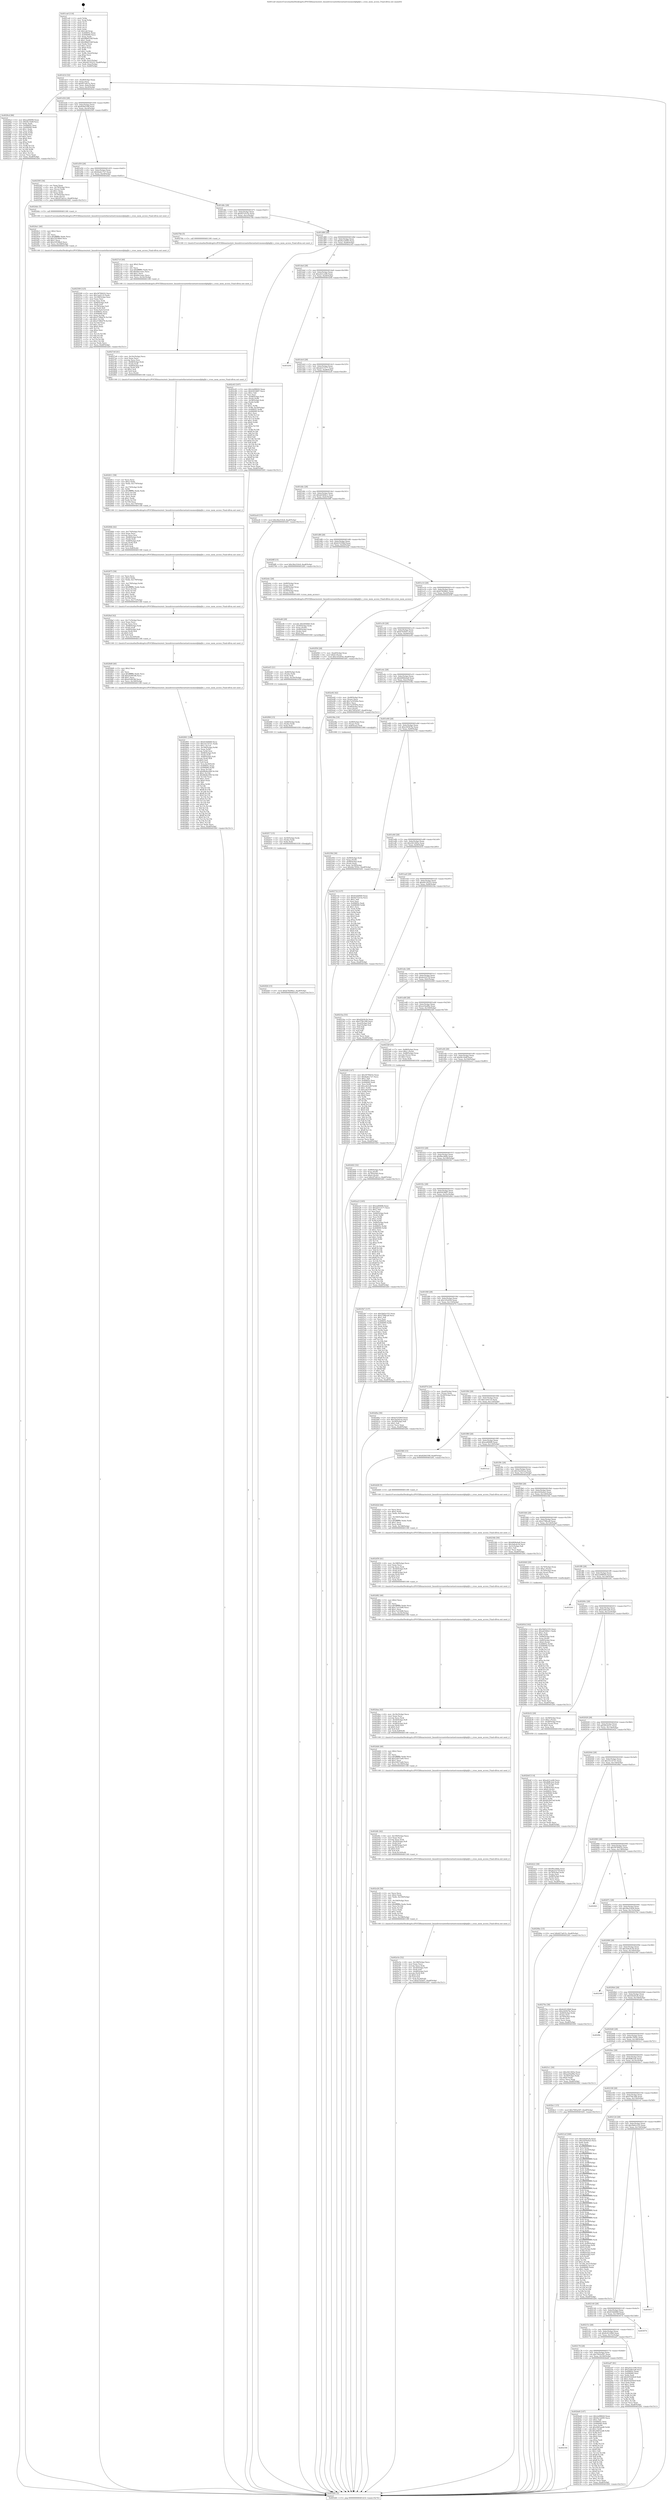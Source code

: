 digraph "0x401ca0" {
  label = "0x401ca0 (/mnt/c/Users/mathe/Desktop/tcc/POCII/binaries/extr_linuxdriversnetethernetnetronomenfpbpfjit.c_cross_mem_access_Final-ollvm.out::main(0))"
  labelloc = "t"
  node[shape=record]

  Entry [label="",width=0.3,height=0.3,shape=circle,fillcolor=black,style=filled]
  "0x401d14" [label="{
     0x401d14 [32]\l
     | [instrs]\l
     &nbsp;&nbsp;0x401d14 \<+6\>: mov -0xa8(%rbp),%eax\l
     &nbsp;&nbsp;0x401d1a \<+2\>: mov %eax,%ecx\l
     &nbsp;&nbsp;0x401d1c \<+6\>: sub $0x827a615c,%ecx\l
     &nbsp;&nbsp;0x401d22 \<+6\>: mov %eax,-0xbc(%rbp)\l
     &nbsp;&nbsp;0x401d28 \<+6\>: mov %ecx,-0xc0(%rbp)\l
     &nbsp;&nbsp;0x401d2e \<+6\>: je 00000000004029cd \<main+0xd2d\>\l
  }"]
  "0x4029cd" [label="{
     0x4029cd [86]\l
     | [instrs]\l
     &nbsp;&nbsp;0x4029cd \<+5\>: mov $0xea90699,%eax\l
     &nbsp;&nbsp;0x4029d2 \<+5\>: mov $0xf4c1fe6f,%ecx\l
     &nbsp;&nbsp;0x4029d7 \<+2\>: xor %edx,%edx\l
     &nbsp;&nbsp;0x4029d9 \<+7\>: mov 0x40605c,%esi\l
     &nbsp;&nbsp;0x4029e0 \<+7\>: mov 0x406060,%edi\l
     &nbsp;&nbsp;0x4029e7 \<+3\>: sub $0x1,%edx\l
     &nbsp;&nbsp;0x4029ea \<+3\>: mov %esi,%r8d\l
     &nbsp;&nbsp;0x4029ed \<+3\>: add %edx,%r8d\l
     &nbsp;&nbsp;0x4029f0 \<+4\>: imul %r8d,%esi\l
     &nbsp;&nbsp;0x4029f4 \<+3\>: and $0x1,%esi\l
     &nbsp;&nbsp;0x4029f7 \<+3\>: cmp $0x0,%esi\l
     &nbsp;&nbsp;0x4029fa \<+4\>: sete %r9b\l
     &nbsp;&nbsp;0x4029fe \<+3\>: cmp $0xa,%edi\l
     &nbsp;&nbsp;0x402a01 \<+4\>: setl %r10b\l
     &nbsp;&nbsp;0x402a05 \<+3\>: mov %r9b,%r11b\l
     &nbsp;&nbsp;0x402a08 \<+3\>: and %r10b,%r11b\l
     &nbsp;&nbsp;0x402a0b \<+3\>: xor %r10b,%r9b\l
     &nbsp;&nbsp;0x402a0e \<+3\>: or %r9b,%r11b\l
     &nbsp;&nbsp;0x402a11 \<+4\>: test $0x1,%r11b\l
     &nbsp;&nbsp;0x402a15 \<+3\>: cmovne %ecx,%eax\l
     &nbsp;&nbsp;0x402a18 \<+6\>: mov %eax,-0xa8(%rbp)\l
     &nbsp;&nbsp;0x402a1e \<+5\>: jmp 0000000000403261 \<main+0x15c1\>\l
  }"]
  "0x401d34" [label="{
     0x401d34 [28]\l
     | [instrs]\l
     &nbsp;&nbsp;0x401d34 \<+5\>: jmp 0000000000401d39 \<main+0x99\>\l
     &nbsp;&nbsp;0x401d39 \<+6\>: mov -0xbc(%rbp),%eax\l
     &nbsp;&nbsp;0x401d3f \<+5\>: sub $0x8284339f,%eax\l
     &nbsp;&nbsp;0x401d44 \<+6\>: mov %eax,-0xc4(%rbp)\l
     &nbsp;&nbsp;0x401d4a \<+6\>: je 0000000000402595 \<main+0x8f5\>\l
  }"]
  Exit [label="",width=0.3,height=0.3,shape=circle,fillcolor=black,style=filled,peripheries=2]
  "0x402595" [label="{
     0x402595 [34]\l
     | [instrs]\l
     &nbsp;&nbsp;0x402595 \<+2\>: xor %eax,%eax\l
     &nbsp;&nbsp;0x402597 \<+4\>: mov -0x78(%rbp),%rcx\l
     &nbsp;&nbsp;0x40259b \<+2\>: mov (%rcx),%edx\l
     &nbsp;&nbsp;0x40259d \<+3\>: sub $0x1,%eax\l
     &nbsp;&nbsp;0x4025a0 \<+2\>: sub %eax,%edx\l
     &nbsp;&nbsp;0x4025a2 \<+4\>: mov -0x78(%rbp),%rcx\l
     &nbsp;&nbsp;0x4025a6 \<+2\>: mov %edx,(%rcx)\l
     &nbsp;&nbsp;0x4025a8 \<+10\>: movl $0x2f7ab1cc,-0xa8(%rbp)\l
     &nbsp;&nbsp;0x4025b2 \<+5\>: jmp 0000000000403261 \<main+0x15c1\>\l
  }"]
  "0x401d50" [label="{
     0x401d50 [28]\l
     | [instrs]\l
     &nbsp;&nbsp;0x401d50 \<+5\>: jmp 0000000000401d55 \<main+0xb5\>\l
     &nbsp;&nbsp;0x401d55 \<+6\>: mov -0xbc(%rbp),%eax\l
     &nbsp;&nbsp;0x401d5b \<+5\>: sub $0x8ade17e7,%eax\l
     &nbsp;&nbsp;0x401d60 \<+6\>: mov %eax,-0xc8(%rbp)\l
     &nbsp;&nbsp;0x401d66 \<+6\>: je 00000000004024dc \<main+0x83c\>\l
  }"]
  "0x402f26" [label="{
     0x402f26 [15]\l
     | [instrs]\l
     &nbsp;&nbsp;0x402f26 \<+10\>: movl $0xb78298a1,-0xa8(%rbp)\l
     &nbsp;&nbsp;0x402f30 \<+5\>: jmp 0000000000403261 \<main+0x15c1\>\l
  }"]
  "0x4024dc" [label="{
     0x4024dc [5]\l
     | [instrs]\l
     &nbsp;&nbsp;0x4024dc \<+5\>: call 0000000000401160 \<next_i\>\l
     | [calls]\l
     &nbsp;&nbsp;0x401160 \{1\} (/mnt/c/Users/mathe/Desktop/tcc/POCII/binaries/extr_linuxdriversnetethernetnetronomenfpbpfjit.c_cross_mem_access_Final-ollvm.out::next_i)\l
  }"]
  "0x401d6c" [label="{
     0x401d6c [28]\l
     | [instrs]\l
     &nbsp;&nbsp;0x401d6c \<+5\>: jmp 0000000000401d71 \<main+0xd1\>\l
     &nbsp;&nbsp;0x401d71 \<+6\>: mov -0xbc(%rbp),%eax\l
     &nbsp;&nbsp;0x401d77 \<+5\>: sub $0x927e5c5a,%eax\l
     &nbsp;&nbsp;0x401d7c \<+6\>: mov %eax,-0xcc(%rbp)\l
     &nbsp;&nbsp;0x401d82 \<+6\>: je 00000000004027bb \<main+0xb1b\>\l
  }"]
  "0x402f17" [label="{
     0x402f17 [15]\l
     | [instrs]\l
     &nbsp;&nbsp;0x402f17 \<+4\>: mov -0x50(%rbp),%rdx\l
     &nbsp;&nbsp;0x402f1b \<+3\>: mov (%rdx),%rdx\l
     &nbsp;&nbsp;0x402f1e \<+3\>: mov %rdx,%rdi\l
     &nbsp;&nbsp;0x402f21 \<+5\>: call 0000000000401030 \<free@plt\>\l
     | [calls]\l
     &nbsp;&nbsp;0x401030 \{1\} (unknown)\l
  }"]
  "0x4027bb" [label="{
     0x4027bb [5]\l
     | [instrs]\l
     &nbsp;&nbsp;0x4027bb \<+5\>: call 0000000000401160 \<next_i\>\l
     | [calls]\l
     &nbsp;&nbsp;0x401160 \{1\} (/mnt/c/Users/mathe/Desktop/tcc/POCII/binaries/extr_linuxdriversnetethernetnetronomenfpbpfjit.c_cross_mem_access_Final-ollvm.out::next_i)\l
  }"]
  "0x401d88" [label="{
     0x401d88 [28]\l
     | [instrs]\l
     &nbsp;&nbsp;0x401d88 \<+5\>: jmp 0000000000401d8d \<main+0xed\>\l
     &nbsp;&nbsp;0x401d8d \<+6\>: mov -0xbc(%rbp),%eax\l
     &nbsp;&nbsp;0x401d93 \<+5\>: sub $0x9a12d5f5,%eax\l
     &nbsp;&nbsp;0x401d98 \<+6\>: mov %eax,-0xd0(%rbp)\l
     &nbsp;&nbsp;0x401d9e \<+6\>: je 0000000000402c63 \<main+0xfc3\>\l
  }"]
  "0x402f08" [label="{
     0x402f08 [15]\l
     | [instrs]\l
     &nbsp;&nbsp;0x402f08 \<+4\>: mov -0x68(%rbp),%rdx\l
     &nbsp;&nbsp;0x402f0c \<+3\>: mov (%rdx),%rdx\l
     &nbsp;&nbsp;0x402f0f \<+3\>: mov %rdx,%rdi\l
     &nbsp;&nbsp;0x402f12 \<+5\>: call 0000000000401030 \<free@plt\>\l
     | [calls]\l
     &nbsp;&nbsp;0x401030 \{1\} (unknown)\l
  }"]
  "0x402c63" [label="{
     0x402c63 [167]\l
     | [instrs]\l
     &nbsp;&nbsp;0x402c63 \<+5\>: mov $0x2a0f6620,%eax\l
     &nbsp;&nbsp;0x402c68 \<+5\>: mov $0xfc810607,%ecx\l
     &nbsp;&nbsp;0x402c6d \<+2\>: mov $0x1,%dl\l
     &nbsp;&nbsp;0x402c6f \<+2\>: xor %esi,%esi\l
     &nbsp;&nbsp;0x402c71 \<+4\>: mov -0x48(%rbp),%rdi\l
     &nbsp;&nbsp;0x402c75 \<+3\>: mov (%rdi),%r8d\l
     &nbsp;&nbsp;0x402c78 \<+4\>: mov -0x58(%rbp),%rdi\l
     &nbsp;&nbsp;0x402c7c \<+3\>: cmp (%rdi),%r8d\l
     &nbsp;&nbsp;0x402c7f \<+4\>: setl %r9b\l
     &nbsp;&nbsp;0x402c83 \<+4\>: and $0x1,%r9b\l
     &nbsp;&nbsp;0x402c87 \<+4\>: mov %r9b,-0x29(%rbp)\l
     &nbsp;&nbsp;0x402c8b \<+8\>: mov 0x40605c,%r8d\l
     &nbsp;&nbsp;0x402c93 \<+8\>: mov 0x406060,%r10d\l
     &nbsp;&nbsp;0x402c9b \<+3\>: sub $0x1,%esi\l
     &nbsp;&nbsp;0x402c9e \<+3\>: mov %r8d,%r11d\l
     &nbsp;&nbsp;0x402ca1 \<+3\>: add %esi,%r11d\l
     &nbsp;&nbsp;0x402ca4 \<+4\>: imul %r11d,%r8d\l
     &nbsp;&nbsp;0x402ca8 \<+4\>: and $0x1,%r8d\l
     &nbsp;&nbsp;0x402cac \<+4\>: cmp $0x0,%r8d\l
     &nbsp;&nbsp;0x402cb0 \<+4\>: sete %r9b\l
     &nbsp;&nbsp;0x402cb4 \<+4\>: cmp $0xa,%r10d\l
     &nbsp;&nbsp;0x402cb8 \<+3\>: setl %bl\l
     &nbsp;&nbsp;0x402cbb \<+3\>: mov %r9b,%r14b\l
     &nbsp;&nbsp;0x402cbe \<+4\>: xor $0xff,%r14b\l
     &nbsp;&nbsp;0x402cc2 \<+3\>: mov %bl,%r15b\l
     &nbsp;&nbsp;0x402cc5 \<+4\>: xor $0xff,%r15b\l
     &nbsp;&nbsp;0x402cc9 \<+3\>: xor $0x0,%dl\l
     &nbsp;&nbsp;0x402ccc \<+3\>: mov %r14b,%r12b\l
     &nbsp;&nbsp;0x402ccf \<+4\>: and $0x0,%r12b\l
     &nbsp;&nbsp;0x402cd3 \<+3\>: and %dl,%r9b\l
     &nbsp;&nbsp;0x402cd6 \<+3\>: mov %r15b,%r13b\l
     &nbsp;&nbsp;0x402cd9 \<+4\>: and $0x0,%r13b\l
     &nbsp;&nbsp;0x402cdd \<+2\>: and %dl,%bl\l
     &nbsp;&nbsp;0x402cdf \<+3\>: or %r9b,%r12b\l
     &nbsp;&nbsp;0x402ce2 \<+3\>: or %bl,%r13b\l
     &nbsp;&nbsp;0x402ce5 \<+3\>: xor %r13b,%r12b\l
     &nbsp;&nbsp;0x402ce8 \<+3\>: or %r15b,%r14b\l
     &nbsp;&nbsp;0x402ceb \<+4\>: xor $0xff,%r14b\l
     &nbsp;&nbsp;0x402cef \<+3\>: or $0x0,%dl\l
     &nbsp;&nbsp;0x402cf2 \<+3\>: and %dl,%r14b\l
     &nbsp;&nbsp;0x402cf5 \<+3\>: or %r14b,%r12b\l
     &nbsp;&nbsp;0x402cf8 \<+4\>: test $0x1,%r12b\l
     &nbsp;&nbsp;0x402cfc \<+3\>: cmovne %ecx,%eax\l
     &nbsp;&nbsp;0x402cff \<+6\>: mov %eax,-0xa8(%rbp)\l
     &nbsp;&nbsp;0x402d05 \<+5\>: jmp 0000000000403261 \<main+0x15c1\>\l
  }"]
  "0x401da4" [label="{
     0x401da4 [28]\l
     | [instrs]\l
     &nbsp;&nbsp;0x401da4 \<+5\>: jmp 0000000000401da9 \<main+0x109\>\l
     &nbsp;&nbsp;0x401da9 \<+6\>: mov -0xbc(%rbp),%eax\l
     &nbsp;&nbsp;0x401daf \<+5\>: sub $0xa421ce06,%eax\l
     &nbsp;&nbsp;0x401db4 \<+6\>: mov %eax,-0xd4(%rbp)\l
     &nbsp;&nbsp;0x401dba \<+6\>: je 0000000000403204 \<main+0x1564\>\l
  }"]
  "0x402ef3" [label="{
     0x402ef3 [21]\l
     | [instrs]\l
     &nbsp;&nbsp;0x402ef3 \<+4\>: mov -0x80(%rbp),%rdx\l
     &nbsp;&nbsp;0x402ef7 \<+3\>: mov (%rdx),%rdx\l
     &nbsp;&nbsp;0x402efa \<+3\>: mov %rdx,%rdi\l
     &nbsp;&nbsp;0x402efd \<+6\>: mov %eax,-0x19c(%rbp)\l
     &nbsp;&nbsp;0x402f03 \<+5\>: call 0000000000401030 \<free@plt\>\l
     | [calls]\l
     &nbsp;&nbsp;0x401030 \{1\} (unknown)\l
  }"]
  "0x403204" [label="{
     0x403204\l
  }", style=dashed]
  "0x401dc0" [label="{
     0x401dc0 [28]\l
     | [instrs]\l
     &nbsp;&nbsp;0x401dc0 \<+5\>: jmp 0000000000401dc5 \<main+0x125\>\l
     &nbsp;&nbsp;0x401dc5 \<+6\>: mov -0xbc(%rbp),%eax\l
     &nbsp;&nbsp;0x401dcb \<+5\>: sub $0xab313177,%eax\l
     &nbsp;&nbsp;0x401dd0 \<+6\>: mov %eax,-0xd8(%rbp)\l
     &nbsp;&nbsp;0x401dd6 \<+6\>: je 0000000000402ac8 \<main+0xe28\>\l
  }"]
  "0x402ed6" [label="{
     0x402ed6 [29]\l
     | [instrs]\l
     &nbsp;&nbsp;0x402ed6 \<+10\>: movabs $0x4040b6,%rdi\l
     &nbsp;&nbsp;0x402ee0 \<+4\>: mov -0x40(%rbp),%rdx\l
     &nbsp;&nbsp;0x402ee4 \<+2\>: mov %eax,(%rdx)\l
     &nbsp;&nbsp;0x402ee6 \<+4\>: mov -0x40(%rbp),%rdx\l
     &nbsp;&nbsp;0x402eea \<+2\>: mov (%rdx),%esi\l
     &nbsp;&nbsp;0x402eec \<+2\>: mov $0x0,%al\l
     &nbsp;&nbsp;0x402eee \<+5\>: call 0000000000401040 \<printf@plt\>\l
     | [calls]\l
     &nbsp;&nbsp;0x401040 \{1\} (unknown)\l
  }"]
  "0x402ac8" [label="{
     0x402ac8 [15]\l
     | [instrs]\l
     &nbsp;&nbsp;0x402ac8 \<+10\>: movl $0x36a316c8,-0xa8(%rbp)\l
     &nbsp;&nbsp;0x402ad2 \<+5\>: jmp 0000000000403261 \<main+0x15c1\>\l
  }"]
  "0x401ddc" [label="{
     0x401ddc [28]\l
     | [instrs]\l
     &nbsp;&nbsp;0x401ddc \<+5\>: jmp 0000000000401de1 \<main+0x141\>\l
     &nbsp;&nbsp;0x401de1 \<+6\>: mov -0xbc(%rbp),%eax\l
     &nbsp;&nbsp;0x401de7 \<+5\>: sub $0xab5464c1,%eax\l
     &nbsp;&nbsp;0x401dec \<+6\>: mov %eax,-0xdc(%rbp)\l
     &nbsp;&nbsp;0x401df2 \<+6\>: je 00000000004026ff \<main+0xa5f\>\l
  }"]
  "0x402e5e" [label="{
     0x402e5e [52]\l
     | [instrs]\l
     &nbsp;&nbsp;0x402e5e \<+6\>: mov -0x198(%rbp),%ecx\l
     &nbsp;&nbsp;0x402e64 \<+3\>: imul %eax,%ecx\l
     &nbsp;&nbsp;0x402e67 \<+3\>: movslq %ecx,%rdi\l
     &nbsp;&nbsp;0x402e6a \<+4\>: mov -0x50(%rbp),%r8\l
     &nbsp;&nbsp;0x402e6e \<+3\>: mov (%r8),%r8\l
     &nbsp;&nbsp;0x402e71 \<+4\>: mov -0x48(%rbp),%r9\l
     &nbsp;&nbsp;0x402e75 \<+3\>: movslq (%r9),%r9\l
     &nbsp;&nbsp;0x402e78 \<+4\>: shl $0x5,%r9\l
     &nbsp;&nbsp;0x402e7c \<+3\>: add %r9,%r8\l
     &nbsp;&nbsp;0x402e7f \<+4\>: mov %rdi,0x18(%r8)\l
     &nbsp;&nbsp;0x402e83 \<+10\>: movl $0xb7b5fef7,-0xa8(%rbp)\l
     &nbsp;&nbsp;0x402e8d \<+5\>: jmp 0000000000403261 \<main+0x15c1\>\l
  }"]
  "0x4026ff" [label="{
     0x4026ff [15]\l
     | [instrs]\l
     &nbsp;&nbsp;0x4026ff \<+10\>: movl $0x36a316c8,-0xa8(%rbp)\l
     &nbsp;&nbsp;0x402709 \<+5\>: jmp 0000000000403261 \<main+0x15c1\>\l
  }"]
  "0x401df8" [label="{
     0x401df8 [28]\l
     | [instrs]\l
     &nbsp;&nbsp;0x401df8 \<+5\>: jmp 0000000000401dfd \<main+0x15d\>\l
     &nbsp;&nbsp;0x401dfd \<+6\>: mov -0xbc(%rbp),%eax\l
     &nbsp;&nbsp;0x401e03 \<+5\>: sub $0xb33358ef,%eax\l
     &nbsp;&nbsp;0x401e08 \<+6\>: mov %eax,-0xe0(%rbp)\l
     &nbsp;&nbsp;0x401e0e \<+6\>: je 0000000000402ebc \<main+0x121c\>\l
  }"]
  "0x402e26" [label="{
     0x402e26 [56]\l
     | [instrs]\l
     &nbsp;&nbsp;0x402e26 \<+2\>: xor %ecx,%ecx\l
     &nbsp;&nbsp;0x402e28 \<+5\>: mov $0x2,%edx\l
     &nbsp;&nbsp;0x402e2d \<+6\>: mov %edx,-0x194(%rbp)\l
     &nbsp;&nbsp;0x402e33 \<+1\>: cltd\l
     &nbsp;&nbsp;0x402e34 \<+6\>: mov -0x194(%rbp),%esi\l
     &nbsp;&nbsp;0x402e3a \<+2\>: idiv %esi\l
     &nbsp;&nbsp;0x402e3c \<+6\>: imul $0xfffffffe,%edx,%edx\l
     &nbsp;&nbsp;0x402e42 \<+3\>: mov %ecx,%r10d\l
     &nbsp;&nbsp;0x402e45 \<+3\>: sub %edx,%r10d\l
     &nbsp;&nbsp;0x402e48 \<+2\>: mov %ecx,%edx\l
     &nbsp;&nbsp;0x402e4a \<+3\>: sub $0x1,%edx\l
     &nbsp;&nbsp;0x402e4d \<+3\>: add %edx,%r10d\l
     &nbsp;&nbsp;0x402e50 \<+3\>: sub %r10d,%ecx\l
     &nbsp;&nbsp;0x402e53 \<+6\>: mov %ecx,-0x198(%rbp)\l
     &nbsp;&nbsp;0x402e59 \<+5\>: call 0000000000401160 \<next_i\>\l
     | [calls]\l
     &nbsp;&nbsp;0x401160 \{1\} (/mnt/c/Users/mathe/Desktop/tcc/POCII/binaries/extr_linuxdriversnetethernetnetronomenfpbpfjit.c_cross_mem_access_Final-ollvm.out::next_i)\l
  }"]
  "0x402ebc" [label="{
     0x402ebc [26]\l
     | [instrs]\l
     &nbsp;&nbsp;0x402ebc \<+4\>: mov -0x80(%rbp),%rax\l
     &nbsp;&nbsp;0x402ec0 \<+3\>: mov (%rax),%rdi\l
     &nbsp;&nbsp;0x402ec3 \<+4\>: mov -0x68(%rbp),%rax\l
     &nbsp;&nbsp;0x402ec7 \<+3\>: mov (%rax),%rsi\l
     &nbsp;&nbsp;0x402eca \<+4\>: mov -0x50(%rbp),%rax\l
     &nbsp;&nbsp;0x402ece \<+3\>: mov (%rax),%rdx\l
     &nbsp;&nbsp;0x402ed1 \<+5\>: call 0000000000401400 \<cross_mem_access\>\l
     | [calls]\l
     &nbsp;&nbsp;0x401400 \{1\} (/mnt/c/Users/mathe/Desktop/tcc/POCII/binaries/extr_linuxdriversnetethernetnetronomenfpbpfjit.c_cross_mem_access_Final-ollvm.out::cross_mem_access)\l
  }"]
  "0x401e14" [label="{
     0x401e14 [28]\l
     | [instrs]\l
     &nbsp;&nbsp;0x401e14 \<+5\>: jmp 0000000000401e19 \<main+0x179\>\l
     &nbsp;&nbsp;0x401e19 \<+6\>: mov -0xbc(%rbp),%eax\l
     &nbsp;&nbsp;0x401e1f \<+5\>: sub $0xb78298a1,%eax\l
     &nbsp;&nbsp;0x401e24 \<+6\>: mov %eax,-0xe4(%rbp)\l
     &nbsp;&nbsp;0x401e2a \<+6\>: je 0000000000402f58 \<main+0x12b8\>\l
  }"]
  "0x402dfc" [label="{
     0x402dfc [42]\l
     | [instrs]\l
     &nbsp;&nbsp;0x402dfc \<+6\>: mov -0x190(%rbp),%ecx\l
     &nbsp;&nbsp;0x402e02 \<+3\>: imul %eax,%ecx\l
     &nbsp;&nbsp;0x402e05 \<+3\>: movslq %ecx,%rdi\l
     &nbsp;&nbsp;0x402e08 \<+4\>: mov -0x50(%rbp),%r8\l
     &nbsp;&nbsp;0x402e0c \<+3\>: mov (%r8),%r8\l
     &nbsp;&nbsp;0x402e0f \<+4\>: mov -0x48(%rbp),%r9\l
     &nbsp;&nbsp;0x402e13 \<+3\>: movslq (%r9),%r9\l
     &nbsp;&nbsp;0x402e16 \<+4\>: shl $0x5,%r9\l
     &nbsp;&nbsp;0x402e1a \<+3\>: add %r9,%r8\l
     &nbsp;&nbsp;0x402e1d \<+4\>: mov %rdi,0x10(%r8)\l
     &nbsp;&nbsp;0x402e21 \<+5\>: call 0000000000401160 \<next_i\>\l
     | [calls]\l
     &nbsp;&nbsp;0x401160 \{1\} (/mnt/c/Users/mathe/Desktop/tcc/POCII/binaries/extr_linuxdriversnetethernetnetronomenfpbpfjit.c_cross_mem_access_Final-ollvm.out::next_i)\l
  }"]
  "0x402f58" [label="{
     0x402f58 [28]\l
     | [instrs]\l
     &nbsp;&nbsp;0x402f58 \<+7\>: mov -0xa0(%rbp),%rax\l
     &nbsp;&nbsp;0x402f5f \<+6\>: movl $0x0,(%rax)\l
     &nbsp;&nbsp;0x402f65 \<+10\>: movl $0x145e93d,-0xa8(%rbp)\l
     &nbsp;&nbsp;0x402f6f \<+5\>: jmp 0000000000403261 \<main+0x15c1\>\l
  }"]
  "0x401e30" [label="{
     0x401e30 [28]\l
     | [instrs]\l
     &nbsp;&nbsp;0x401e30 \<+5\>: jmp 0000000000401e35 \<main+0x195\>\l
     &nbsp;&nbsp;0x401e35 \<+6\>: mov -0xbc(%rbp),%eax\l
     &nbsp;&nbsp;0x401e3b \<+5\>: sub $0xb7b5fef7,%eax\l
     &nbsp;&nbsp;0x401e40 \<+6\>: mov %eax,-0xe8(%rbp)\l
     &nbsp;&nbsp;0x401e46 \<+6\>: je 0000000000402e92 \<main+0x11f2\>\l
  }"]
  "0x402dd4" [label="{
     0x402dd4 [40]\l
     | [instrs]\l
     &nbsp;&nbsp;0x402dd4 \<+5\>: mov $0x2,%ecx\l
     &nbsp;&nbsp;0x402dd9 \<+1\>: cltd\l
     &nbsp;&nbsp;0x402dda \<+2\>: idiv %ecx\l
     &nbsp;&nbsp;0x402ddc \<+6\>: imul $0xfffffffe,%edx,%ecx\l
     &nbsp;&nbsp;0x402de2 \<+6\>: add $0x22837ad4,%ecx\l
     &nbsp;&nbsp;0x402de8 \<+3\>: add $0x1,%ecx\l
     &nbsp;&nbsp;0x402deb \<+6\>: sub $0x22837ad4,%ecx\l
     &nbsp;&nbsp;0x402df1 \<+6\>: mov %ecx,-0x190(%rbp)\l
     &nbsp;&nbsp;0x402df7 \<+5\>: call 0000000000401160 \<next_i\>\l
     | [calls]\l
     &nbsp;&nbsp;0x401160 \{1\} (/mnt/c/Users/mathe/Desktop/tcc/POCII/binaries/extr_linuxdriversnetethernetnetronomenfpbpfjit.c_cross_mem_access_Final-ollvm.out::next_i)\l
  }"]
  "0x402e92" [label="{
     0x402e92 [42]\l
     | [instrs]\l
     &nbsp;&nbsp;0x402e92 \<+4\>: mov -0x48(%rbp),%rax\l
     &nbsp;&nbsp;0x402e96 \<+2\>: mov (%rax),%ecx\l
     &nbsp;&nbsp;0x402e98 \<+6\>: add $0x7a19540a,%ecx\l
     &nbsp;&nbsp;0x402e9e \<+3\>: add $0x1,%ecx\l
     &nbsp;&nbsp;0x402ea1 \<+6\>: sub $0x7a19540a,%ecx\l
     &nbsp;&nbsp;0x402ea7 \<+4\>: mov -0x48(%rbp),%rax\l
     &nbsp;&nbsp;0x402eab \<+2\>: mov %ecx,(%rax)\l
     &nbsp;&nbsp;0x402ead \<+10\>: movl $0x7093a597,-0xa8(%rbp)\l
     &nbsp;&nbsp;0x402eb7 \<+5\>: jmp 0000000000403261 \<main+0x15c1\>\l
  }"]
  "0x401e4c" [label="{
     0x401e4c [28]\l
     | [instrs]\l
     &nbsp;&nbsp;0x401e4c \<+5\>: jmp 0000000000401e51 \<main+0x1b1\>\l
     &nbsp;&nbsp;0x401e51 \<+6\>: mov -0xbc(%rbp),%eax\l
     &nbsp;&nbsp;0x401e57 \<+5\>: sub $0xb806eba8,%eax\l
     &nbsp;&nbsp;0x401e5c \<+6\>: mov %eax,-0xec(%rbp)\l
     &nbsp;&nbsp;0x401e62 \<+6\>: je 000000000040238a \<main+0x6ea\>\l
  }"]
  "0x402daa" [label="{
     0x402daa [42]\l
     | [instrs]\l
     &nbsp;&nbsp;0x402daa \<+6\>: mov -0x18c(%rbp),%ecx\l
     &nbsp;&nbsp;0x402db0 \<+3\>: imul %eax,%ecx\l
     &nbsp;&nbsp;0x402db3 \<+3\>: movslq %ecx,%rdi\l
     &nbsp;&nbsp;0x402db6 \<+4\>: mov -0x50(%rbp),%r8\l
     &nbsp;&nbsp;0x402dba \<+3\>: mov (%r8),%r8\l
     &nbsp;&nbsp;0x402dbd \<+4\>: mov -0x48(%rbp),%r9\l
     &nbsp;&nbsp;0x402dc1 \<+3\>: movslq (%r9),%r9\l
     &nbsp;&nbsp;0x402dc4 \<+4\>: shl $0x5,%r9\l
     &nbsp;&nbsp;0x402dc8 \<+3\>: add %r9,%r8\l
     &nbsp;&nbsp;0x402dcb \<+4\>: mov %rdi,0x8(%r8)\l
     &nbsp;&nbsp;0x402dcf \<+5\>: call 0000000000401160 \<next_i\>\l
     | [calls]\l
     &nbsp;&nbsp;0x401160 \{1\} (/mnt/c/Users/mathe/Desktop/tcc/POCII/binaries/extr_linuxdriversnetethernetnetronomenfpbpfjit.c_cross_mem_access_Final-ollvm.out::next_i)\l
  }"]
  "0x40238a" [label="{
     0x40238a [19]\l
     | [instrs]\l
     &nbsp;&nbsp;0x40238a \<+7\>: mov -0x98(%rbp),%rax\l
     &nbsp;&nbsp;0x402391 \<+3\>: mov (%rax),%rax\l
     &nbsp;&nbsp;0x402394 \<+4\>: mov 0x8(%rax),%rdi\l
     &nbsp;&nbsp;0x402398 \<+5\>: call 0000000000401060 \<atoi@plt\>\l
     | [calls]\l
     &nbsp;&nbsp;0x401060 \{1\} (unknown)\l
  }"]
  "0x401e68" [label="{
     0x401e68 [28]\l
     | [instrs]\l
     &nbsp;&nbsp;0x401e68 \<+5\>: jmp 0000000000401e6d \<main+0x1cd\>\l
     &nbsp;&nbsp;0x401e6d \<+6\>: mov -0xbc(%rbp),%eax\l
     &nbsp;&nbsp;0x401e73 \<+5\>: sub $0xc045b7fa,%eax\l
     &nbsp;&nbsp;0x401e78 \<+6\>: mov %eax,-0xf0(%rbp)\l
     &nbsp;&nbsp;0x401e7e \<+6\>: je 0000000000402732 \<main+0xa92\>\l
  }"]
  "0x402d82" [label="{
     0x402d82 [40]\l
     | [instrs]\l
     &nbsp;&nbsp;0x402d82 \<+5\>: mov $0x2,%ecx\l
     &nbsp;&nbsp;0x402d87 \<+1\>: cltd\l
     &nbsp;&nbsp;0x402d88 \<+2\>: idiv %ecx\l
     &nbsp;&nbsp;0x402d8a \<+6\>: imul $0xfffffffe,%edx,%ecx\l
     &nbsp;&nbsp;0x402d90 \<+6\>: add $0xc7e21b98,%ecx\l
     &nbsp;&nbsp;0x402d96 \<+3\>: add $0x1,%ecx\l
     &nbsp;&nbsp;0x402d99 \<+6\>: sub $0xc7e21b98,%ecx\l
     &nbsp;&nbsp;0x402d9f \<+6\>: mov %ecx,-0x18c(%rbp)\l
     &nbsp;&nbsp;0x402da5 \<+5\>: call 0000000000401160 \<next_i\>\l
     | [calls]\l
     &nbsp;&nbsp;0x401160 \{1\} (/mnt/c/Users/mathe/Desktop/tcc/POCII/binaries/extr_linuxdriversnetethernetnetronomenfpbpfjit.c_cross_mem_access_Final-ollvm.out::next_i)\l
  }"]
  "0x402732" [label="{
     0x402732 [137]\l
     | [instrs]\l
     &nbsp;&nbsp;0x402732 \<+5\>: mov $0x61bb6f49,%eax\l
     &nbsp;&nbsp;0x402737 \<+5\>: mov $0x927e5c5a,%ecx\l
     &nbsp;&nbsp;0x40273c \<+2\>: mov $0x1,%dl\l
     &nbsp;&nbsp;0x40273e \<+2\>: xor %esi,%esi\l
     &nbsp;&nbsp;0x402740 \<+7\>: mov 0x40605c,%edi\l
     &nbsp;&nbsp;0x402747 \<+8\>: mov 0x406060,%r8d\l
     &nbsp;&nbsp;0x40274f \<+3\>: sub $0x1,%esi\l
     &nbsp;&nbsp;0x402752 \<+3\>: mov %edi,%r9d\l
     &nbsp;&nbsp;0x402755 \<+3\>: add %esi,%r9d\l
     &nbsp;&nbsp;0x402758 \<+4\>: imul %r9d,%edi\l
     &nbsp;&nbsp;0x40275c \<+3\>: and $0x1,%edi\l
     &nbsp;&nbsp;0x40275f \<+3\>: cmp $0x0,%edi\l
     &nbsp;&nbsp;0x402762 \<+4\>: sete %r10b\l
     &nbsp;&nbsp;0x402766 \<+4\>: cmp $0xa,%r8d\l
     &nbsp;&nbsp;0x40276a \<+4\>: setl %r11b\l
     &nbsp;&nbsp;0x40276e \<+3\>: mov %r10b,%bl\l
     &nbsp;&nbsp;0x402771 \<+3\>: xor $0xff,%bl\l
     &nbsp;&nbsp;0x402774 \<+3\>: mov %r11b,%r14b\l
     &nbsp;&nbsp;0x402777 \<+4\>: xor $0xff,%r14b\l
     &nbsp;&nbsp;0x40277b \<+3\>: xor $0x0,%dl\l
     &nbsp;&nbsp;0x40277e \<+3\>: mov %bl,%r15b\l
     &nbsp;&nbsp;0x402781 \<+4\>: and $0x0,%r15b\l
     &nbsp;&nbsp;0x402785 \<+3\>: and %dl,%r10b\l
     &nbsp;&nbsp;0x402788 \<+3\>: mov %r14b,%r12b\l
     &nbsp;&nbsp;0x40278b \<+4\>: and $0x0,%r12b\l
     &nbsp;&nbsp;0x40278f \<+3\>: and %dl,%r11b\l
     &nbsp;&nbsp;0x402792 \<+3\>: or %r10b,%r15b\l
     &nbsp;&nbsp;0x402795 \<+3\>: or %r11b,%r12b\l
     &nbsp;&nbsp;0x402798 \<+3\>: xor %r12b,%r15b\l
     &nbsp;&nbsp;0x40279b \<+3\>: or %r14b,%bl\l
     &nbsp;&nbsp;0x40279e \<+3\>: xor $0xff,%bl\l
     &nbsp;&nbsp;0x4027a1 \<+3\>: or $0x0,%dl\l
     &nbsp;&nbsp;0x4027a4 \<+2\>: and %dl,%bl\l
     &nbsp;&nbsp;0x4027a6 \<+3\>: or %bl,%r15b\l
     &nbsp;&nbsp;0x4027a9 \<+4\>: test $0x1,%r15b\l
     &nbsp;&nbsp;0x4027ad \<+3\>: cmovne %ecx,%eax\l
     &nbsp;&nbsp;0x4027b0 \<+6\>: mov %eax,-0xa8(%rbp)\l
     &nbsp;&nbsp;0x4027b6 \<+5\>: jmp 0000000000403261 \<main+0x15c1\>\l
  }"]
  "0x401e84" [label="{
     0x401e84 [28]\l
     | [instrs]\l
     &nbsp;&nbsp;0x401e84 \<+5\>: jmp 0000000000401e89 \<main+0x1e9\>\l
     &nbsp;&nbsp;0x401e89 \<+6\>: mov -0xbc(%rbp),%eax\l
     &nbsp;&nbsp;0x401e8f \<+5\>: sub $0xc821463a,%eax\l
     &nbsp;&nbsp;0x401e94 \<+6\>: mov %eax,-0xf4(%rbp)\l
     &nbsp;&nbsp;0x401e9a \<+6\>: je 0000000000402f35 \<main+0x1295\>\l
  }"]
  "0x402d59" [label="{
     0x402d59 [41]\l
     | [instrs]\l
     &nbsp;&nbsp;0x402d59 \<+6\>: mov -0x188(%rbp),%ecx\l
     &nbsp;&nbsp;0x402d5f \<+3\>: imul %eax,%ecx\l
     &nbsp;&nbsp;0x402d62 \<+3\>: movslq %ecx,%rdi\l
     &nbsp;&nbsp;0x402d65 \<+4\>: mov -0x50(%rbp),%r8\l
     &nbsp;&nbsp;0x402d69 \<+3\>: mov (%r8),%r8\l
     &nbsp;&nbsp;0x402d6c \<+4\>: mov -0x48(%rbp),%r9\l
     &nbsp;&nbsp;0x402d70 \<+3\>: movslq (%r9),%r9\l
     &nbsp;&nbsp;0x402d73 \<+4\>: shl $0x5,%r9\l
     &nbsp;&nbsp;0x402d77 \<+3\>: add %r9,%r8\l
     &nbsp;&nbsp;0x402d7a \<+3\>: mov %rdi,(%r8)\l
     &nbsp;&nbsp;0x402d7d \<+5\>: call 0000000000401160 \<next_i\>\l
     | [calls]\l
     &nbsp;&nbsp;0x401160 \{1\} (/mnt/c/Users/mathe/Desktop/tcc/POCII/binaries/extr_linuxdriversnetethernetnetronomenfpbpfjit.c_cross_mem_access_Final-ollvm.out::next_i)\l
  }"]
  "0x402f35" [label="{
     0x402f35\l
  }", style=dashed]
  "0x401ea0" [label="{
     0x401ea0 [28]\l
     | [instrs]\l
     &nbsp;&nbsp;0x401ea0 \<+5\>: jmp 0000000000401ea5 \<main+0x205\>\l
     &nbsp;&nbsp;0x401ea5 \<+6\>: mov -0xbc(%rbp),%eax\l
     &nbsp;&nbsp;0x401eab \<+5\>: sub $0xd4120333,%eax\l
     &nbsp;&nbsp;0x401eb0 \<+6\>: mov %eax,-0xf8(%rbp)\l
     &nbsp;&nbsp;0x401eb6 \<+6\>: je 00000000004021ba \<main+0x51a\>\l
  }"]
  "0x402d2d" [label="{
     0x402d2d [44]\l
     | [instrs]\l
     &nbsp;&nbsp;0x402d2d \<+2\>: xor %ecx,%ecx\l
     &nbsp;&nbsp;0x402d2f \<+5\>: mov $0x2,%edx\l
     &nbsp;&nbsp;0x402d34 \<+6\>: mov %edx,-0x184(%rbp)\l
     &nbsp;&nbsp;0x402d3a \<+1\>: cltd\l
     &nbsp;&nbsp;0x402d3b \<+6\>: mov -0x184(%rbp),%esi\l
     &nbsp;&nbsp;0x402d41 \<+2\>: idiv %esi\l
     &nbsp;&nbsp;0x402d43 \<+6\>: imul $0xfffffffe,%edx,%edx\l
     &nbsp;&nbsp;0x402d49 \<+3\>: sub $0x1,%ecx\l
     &nbsp;&nbsp;0x402d4c \<+2\>: sub %ecx,%edx\l
     &nbsp;&nbsp;0x402d4e \<+6\>: mov %edx,-0x188(%rbp)\l
     &nbsp;&nbsp;0x402d54 \<+5\>: call 0000000000401160 \<next_i\>\l
     | [calls]\l
     &nbsp;&nbsp;0x401160 \{1\} (/mnt/c/Users/mathe/Desktop/tcc/POCII/binaries/extr_linuxdriversnetethernetnetronomenfpbpfjit.c_cross_mem_access_Final-ollvm.out::next_i)\l
  }"]
  "0x4021ba" [label="{
     0x4021ba [53]\l
     | [instrs]\l
     &nbsp;&nbsp;0x4021ba \<+5\>: mov $0x42b2fc2b,%eax\l
     &nbsp;&nbsp;0x4021bf \<+5\>: mov $0x57f4c308,%ecx\l
     &nbsp;&nbsp;0x4021c4 \<+6\>: mov -0xa2(%rbp),%dl\l
     &nbsp;&nbsp;0x4021ca \<+7\>: mov -0xa1(%rbp),%sil\l
     &nbsp;&nbsp;0x4021d1 \<+3\>: mov %dl,%dil\l
     &nbsp;&nbsp;0x4021d4 \<+3\>: and %sil,%dil\l
     &nbsp;&nbsp;0x4021d7 \<+3\>: xor %sil,%dl\l
     &nbsp;&nbsp;0x4021da \<+3\>: or %dl,%dil\l
     &nbsp;&nbsp;0x4021dd \<+4\>: test $0x1,%dil\l
     &nbsp;&nbsp;0x4021e1 \<+3\>: cmovne %ecx,%eax\l
     &nbsp;&nbsp;0x4021e4 \<+6\>: mov %eax,-0xa8(%rbp)\l
     &nbsp;&nbsp;0x4021ea \<+5\>: jmp 0000000000403261 \<main+0x15c1\>\l
  }"]
  "0x401ebc" [label="{
     0x401ebc [28]\l
     | [instrs]\l
     &nbsp;&nbsp;0x401ebc \<+5\>: jmp 0000000000401ec1 \<main+0x221\>\l
     &nbsp;&nbsp;0x401ec1 \<+6\>: mov -0xbc(%rbp),%eax\l
     &nbsp;&nbsp;0x401ec7 \<+5\>: sub $0xde22272f,%eax\l
     &nbsp;&nbsp;0x401ecc \<+6\>: mov %eax,-0xfc(%rbp)\l
     &nbsp;&nbsp;0x401ed2 \<+6\>: je 0000000000402449 \<main+0x7a9\>\l
  }"]
  "0x403261" [label="{
     0x403261 [5]\l
     | [instrs]\l
     &nbsp;&nbsp;0x403261 \<+5\>: jmp 0000000000401d14 \<main+0x74\>\l
  }"]
  "0x401ca0" [label="{
     0x401ca0 [116]\l
     | [instrs]\l
     &nbsp;&nbsp;0x401ca0 \<+1\>: push %rbp\l
     &nbsp;&nbsp;0x401ca1 \<+3\>: mov %rsp,%rbp\l
     &nbsp;&nbsp;0x401ca4 \<+2\>: push %r15\l
     &nbsp;&nbsp;0x401ca6 \<+2\>: push %r14\l
     &nbsp;&nbsp;0x401ca8 \<+2\>: push %r13\l
     &nbsp;&nbsp;0x401caa \<+2\>: push %r12\l
     &nbsp;&nbsp;0x401cac \<+1\>: push %rbx\l
     &nbsp;&nbsp;0x401cad \<+7\>: sub $0x1a8,%rsp\l
     &nbsp;&nbsp;0x401cb4 \<+7\>: mov 0x40605c,%eax\l
     &nbsp;&nbsp;0x401cbb \<+7\>: mov 0x406060,%ecx\l
     &nbsp;&nbsp;0x401cc2 \<+2\>: mov %eax,%edx\l
     &nbsp;&nbsp;0x401cc4 \<+6\>: sub $0x98b633df,%edx\l
     &nbsp;&nbsp;0x401cca \<+3\>: sub $0x1,%edx\l
     &nbsp;&nbsp;0x401ccd \<+6\>: add $0x98b633df,%edx\l
     &nbsp;&nbsp;0x401cd3 \<+3\>: imul %edx,%eax\l
     &nbsp;&nbsp;0x401cd6 \<+3\>: and $0x1,%eax\l
     &nbsp;&nbsp;0x401cd9 \<+3\>: cmp $0x0,%eax\l
     &nbsp;&nbsp;0x401cdc \<+4\>: sete %r8b\l
     &nbsp;&nbsp;0x401ce0 \<+4\>: and $0x1,%r8b\l
     &nbsp;&nbsp;0x401ce4 \<+7\>: mov %r8b,-0xa2(%rbp)\l
     &nbsp;&nbsp;0x401ceb \<+3\>: cmp $0xa,%ecx\l
     &nbsp;&nbsp;0x401cee \<+4\>: setl %r8b\l
     &nbsp;&nbsp;0x401cf2 \<+4\>: and $0x1,%r8b\l
     &nbsp;&nbsp;0x401cf6 \<+7\>: mov %r8b,-0xa1(%rbp)\l
     &nbsp;&nbsp;0x401cfd \<+10\>: movl $0xd4120333,-0xa8(%rbp)\l
     &nbsp;&nbsp;0x401d07 \<+6\>: mov %edi,-0xac(%rbp)\l
     &nbsp;&nbsp;0x401d0d \<+7\>: mov %rsi,-0xb8(%rbp)\l
  }"]
  "0x402194" [label="{
     0x402194\l
  }", style=dashed]
  "0x402449" [label="{
     0x402449 [147]\l
     | [instrs]\l
     &nbsp;&nbsp;0x402449 \<+5\>: mov $0x36790432,%eax\l
     &nbsp;&nbsp;0x40244e \<+5\>: mov $0x8ade17e7,%ecx\l
     &nbsp;&nbsp;0x402453 \<+2\>: mov $0x1,%dl\l
     &nbsp;&nbsp;0x402455 \<+7\>: mov 0x40605c,%esi\l
     &nbsp;&nbsp;0x40245c \<+7\>: mov 0x406060,%edi\l
     &nbsp;&nbsp;0x402463 \<+3\>: mov %esi,%r8d\l
     &nbsp;&nbsp;0x402466 \<+7\>: add $0xcafe3c8f,%r8d\l
     &nbsp;&nbsp;0x40246d \<+4\>: sub $0x1,%r8d\l
     &nbsp;&nbsp;0x402471 \<+7\>: sub $0xcafe3c8f,%r8d\l
     &nbsp;&nbsp;0x402478 \<+4\>: imul %r8d,%esi\l
     &nbsp;&nbsp;0x40247c \<+3\>: and $0x1,%esi\l
     &nbsp;&nbsp;0x40247f \<+3\>: cmp $0x0,%esi\l
     &nbsp;&nbsp;0x402482 \<+4\>: sete %r9b\l
     &nbsp;&nbsp;0x402486 \<+3\>: cmp $0xa,%edi\l
     &nbsp;&nbsp;0x402489 \<+4\>: setl %r10b\l
     &nbsp;&nbsp;0x40248d \<+3\>: mov %r9b,%r11b\l
     &nbsp;&nbsp;0x402490 \<+4\>: xor $0xff,%r11b\l
     &nbsp;&nbsp;0x402494 \<+3\>: mov %r10b,%bl\l
     &nbsp;&nbsp;0x402497 \<+3\>: xor $0xff,%bl\l
     &nbsp;&nbsp;0x40249a \<+3\>: xor $0x0,%dl\l
     &nbsp;&nbsp;0x40249d \<+3\>: mov %r11b,%r14b\l
     &nbsp;&nbsp;0x4024a0 \<+4\>: and $0x0,%r14b\l
     &nbsp;&nbsp;0x4024a4 \<+3\>: and %dl,%r9b\l
     &nbsp;&nbsp;0x4024a7 \<+3\>: mov %bl,%r15b\l
     &nbsp;&nbsp;0x4024aa \<+4\>: and $0x0,%r15b\l
     &nbsp;&nbsp;0x4024ae \<+3\>: and %dl,%r10b\l
     &nbsp;&nbsp;0x4024b1 \<+3\>: or %r9b,%r14b\l
     &nbsp;&nbsp;0x4024b4 \<+3\>: or %r10b,%r15b\l
     &nbsp;&nbsp;0x4024b7 \<+3\>: xor %r15b,%r14b\l
     &nbsp;&nbsp;0x4024ba \<+3\>: or %bl,%r11b\l
     &nbsp;&nbsp;0x4024bd \<+4\>: xor $0xff,%r11b\l
     &nbsp;&nbsp;0x4024c1 \<+3\>: or $0x0,%dl\l
     &nbsp;&nbsp;0x4024c4 \<+3\>: and %dl,%r11b\l
     &nbsp;&nbsp;0x4024c7 \<+3\>: or %r11b,%r14b\l
     &nbsp;&nbsp;0x4024ca \<+4\>: test $0x1,%r14b\l
     &nbsp;&nbsp;0x4024ce \<+3\>: cmovne %ecx,%eax\l
     &nbsp;&nbsp;0x4024d1 \<+6\>: mov %eax,-0xa8(%rbp)\l
     &nbsp;&nbsp;0x4024d7 \<+5\>: jmp 0000000000403261 \<main+0x15c1\>\l
  }"]
  "0x401ed8" [label="{
     0x401ed8 [28]\l
     | [instrs]\l
     &nbsp;&nbsp;0x401ed8 \<+5\>: jmp 0000000000401edd \<main+0x23d\>\l
     &nbsp;&nbsp;0x401edd \<+6\>: mov -0xbc(%rbp),%eax\l
     &nbsp;&nbsp;0x401ee3 \<+5\>: sub $0xea54a69a,%eax\l
     &nbsp;&nbsp;0x401ee8 \<+6\>: mov %eax,-0x100(%rbp)\l
     &nbsp;&nbsp;0x401eee \<+6\>: je 00000000004023df \<main+0x73f\>\l
  }"]
  "0x402bd0" [label="{
     0x402bd0 [147]\l
     | [instrs]\l
     &nbsp;&nbsp;0x402bd0 \<+5\>: mov $0x2a0f6620,%eax\l
     &nbsp;&nbsp;0x402bd5 \<+5\>: mov $0x9a12d5f5,%ecx\l
     &nbsp;&nbsp;0x402bda \<+2\>: mov $0x1,%dl\l
     &nbsp;&nbsp;0x402bdc \<+7\>: mov 0x40605c,%esi\l
     &nbsp;&nbsp;0x402be3 \<+7\>: mov 0x406060,%edi\l
     &nbsp;&nbsp;0x402bea \<+3\>: mov %esi,%r8d\l
     &nbsp;&nbsp;0x402bed \<+7\>: sub $0x2683aed8,%r8d\l
     &nbsp;&nbsp;0x402bf4 \<+4\>: sub $0x1,%r8d\l
     &nbsp;&nbsp;0x402bf8 \<+7\>: add $0x2683aed8,%r8d\l
     &nbsp;&nbsp;0x402bff \<+4\>: imul %r8d,%esi\l
     &nbsp;&nbsp;0x402c03 \<+3\>: and $0x1,%esi\l
     &nbsp;&nbsp;0x402c06 \<+3\>: cmp $0x0,%esi\l
     &nbsp;&nbsp;0x402c09 \<+4\>: sete %r9b\l
     &nbsp;&nbsp;0x402c0d \<+3\>: cmp $0xa,%edi\l
     &nbsp;&nbsp;0x402c10 \<+4\>: setl %r10b\l
     &nbsp;&nbsp;0x402c14 \<+3\>: mov %r9b,%r11b\l
     &nbsp;&nbsp;0x402c17 \<+4\>: xor $0xff,%r11b\l
     &nbsp;&nbsp;0x402c1b \<+3\>: mov %r10b,%bl\l
     &nbsp;&nbsp;0x402c1e \<+3\>: xor $0xff,%bl\l
     &nbsp;&nbsp;0x402c21 \<+3\>: xor $0x1,%dl\l
     &nbsp;&nbsp;0x402c24 \<+3\>: mov %r11b,%r14b\l
     &nbsp;&nbsp;0x402c27 \<+4\>: and $0xff,%r14b\l
     &nbsp;&nbsp;0x402c2b \<+3\>: and %dl,%r9b\l
     &nbsp;&nbsp;0x402c2e \<+3\>: mov %bl,%r15b\l
     &nbsp;&nbsp;0x402c31 \<+4\>: and $0xff,%r15b\l
     &nbsp;&nbsp;0x402c35 \<+3\>: and %dl,%r10b\l
     &nbsp;&nbsp;0x402c38 \<+3\>: or %r9b,%r14b\l
     &nbsp;&nbsp;0x402c3b \<+3\>: or %r10b,%r15b\l
     &nbsp;&nbsp;0x402c3e \<+3\>: xor %r15b,%r14b\l
     &nbsp;&nbsp;0x402c41 \<+3\>: or %bl,%r11b\l
     &nbsp;&nbsp;0x402c44 \<+4\>: xor $0xff,%r11b\l
     &nbsp;&nbsp;0x402c48 \<+3\>: or $0x1,%dl\l
     &nbsp;&nbsp;0x402c4b \<+3\>: and %dl,%r11b\l
     &nbsp;&nbsp;0x402c4e \<+3\>: or %r11b,%r14b\l
     &nbsp;&nbsp;0x402c51 \<+4\>: test $0x1,%r14b\l
     &nbsp;&nbsp;0x402c55 \<+3\>: cmovne %ecx,%eax\l
     &nbsp;&nbsp;0x402c58 \<+6\>: mov %eax,-0xa8(%rbp)\l
     &nbsp;&nbsp;0x402c5e \<+5\>: jmp 0000000000403261 \<main+0x15c1\>\l
  }"]
  "0x4023df" [label="{
     0x4023df [35]\l
     | [instrs]\l
     &nbsp;&nbsp;0x4023df \<+7\>: mov -0x88(%rbp),%rax\l
     &nbsp;&nbsp;0x4023e6 \<+6\>: movl $0x1,(%rax)\l
     &nbsp;&nbsp;0x4023ec \<+7\>: mov -0x88(%rbp),%rax\l
     &nbsp;&nbsp;0x4023f3 \<+3\>: movslq (%rax),%rax\l
     &nbsp;&nbsp;0x4023f6 \<+4\>: shl $0x3,%rax\l
     &nbsp;&nbsp;0x4023fa \<+3\>: mov %rax,%rdi\l
     &nbsp;&nbsp;0x4023fd \<+5\>: call 0000000000401050 \<malloc@plt\>\l
     | [calls]\l
     &nbsp;&nbsp;0x401050 \{1\} (unknown)\l
  }"]
  "0x401ef4" [label="{
     0x401ef4 [28]\l
     | [instrs]\l
     &nbsp;&nbsp;0x401ef4 \<+5\>: jmp 0000000000401ef9 \<main+0x259\>\l
     &nbsp;&nbsp;0x401ef9 \<+6\>: mov -0xbc(%rbp),%eax\l
     &nbsp;&nbsp;0x401eff \<+5\>: sub $0xf4c1fe6f,%eax\l
     &nbsp;&nbsp;0x401f04 \<+6\>: mov %eax,-0x104(%rbp)\l
     &nbsp;&nbsp;0x401f0a \<+6\>: je 0000000000402a23 \<main+0xd83\>\l
  }"]
  "0x402b4f" [label="{
     0x402b4f [114]\l
     | [instrs]\l
     &nbsp;&nbsp;0x402b4f \<+5\>: mov $0xa421ce06,%ecx\l
     &nbsp;&nbsp;0x402b54 \<+5\>: mov $0x4bffc2eb,%edx\l
     &nbsp;&nbsp;0x402b59 \<+4\>: mov -0x50(%rbp),%rdi\l
     &nbsp;&nbsp;0x402b5d \<+3\>: mov %rax,(%rdi)\l
     &nbsp;&nbsp;0x402b60 \<+4\>: mov -0x48(%rbp),%rax\l
     &nbsp;&nbsp;0x402b64 \<+6\>: movl $0x0,(%rax)\l
     &nbsp;&nbsp;0x402b6a \<+7\>: mov 0x40605c,%esi\l
     &nbsp;&nbsp;0x402b71 \<+8\>: mov 0x406060,%r8d\l
     &nbsp;&nbsp;0x402b79 \<+3\>: mov %esi,%r9d\l
     &nbsp;&nbsp;0x402b7c \<+7\>: sub $0x603047e8,%r9d\l
     &nbsp;&nbsp;0x402b83 \<+4\>: sub $0x1,%r9d\l
     &nbsp;&nbsp;0x402b87 \<+7\>: add $0x603047e8,%r9d\l
     &nbsp;&nbsp;0x402b8e \<+4\>: imul %r9d,%esi\l
     &nbsp;&nbsp;0x402b92 \<+3\>: and $0x1,%esi\l
     &nbsp;&nbsp;0x402b95 \<+3\>: cmp $0x0,%esi\l
     &nbsp;&nbsp;0x402b98 \<+4\>: sete %r10b\l
     &nbsp;&nbsp;0x402b9c \<+4\>: cmp $0xa,%r8d\l
     &nbsp;&nbsp;0x402ba0 \<+4\>: setl %r11b\l
     &nbsp;&nbsp;0x402ba4 \<+3\>: mov %r10b,%bl\l
     &nbsp;&nbsp;0x402ba7 \<+3\>: and %r11b,%bl\l
     &nbsp;&nbsp;0x402baa \<+3\>: xor %r11b,%r10b\l
     &nbsp;&nbsp;0x402bad \<+3\>: or %r10b,%bl\l
     &nbsp;&nbsp;0x402bb0 \<+3\>: test $0x1,%bl\l
     &nbsp;&nbsp;0x402bb3 \<+3\>: cmovne %edx,%ecx\l
     &nbsp;&nbsp;0x402bb6 \<+6\>: mov %ecx,-0xa8(%rbp)\l
     &nbsp;&nbsp;0x402bbc \<+5\>: jmp 0000000000403261 \<main+0x15c1\>\l
  }"]
  "0x402a23" [label="{
     0x402a23 [165]\l
     | [instrs]\l
     &nbsp;&nbsp;0x402a23 \<+5\>: mov $0xea90699,%eax\l
     &nbsp;&nbsp;0x402a28 \<+5\>: mov $0xab313177,%ecx\l
     &nbsp;&nbsp;0x402a2d \<+2\>: mov $0x1,%dl\l
     &nbsp;&nbsp;0x402a2f \<+2\>: xor %esi,%esi\l
     &nbsp;&nbsp;0x402a31 \<+4\>: mov -0x60(%rbp),%rdi\l
     &nbsp;&nbsp;0x402a35 \<+3\>: mov (%rdi),%r8d\l
     &nbsp;&nbsp;0x402a38 \<+3\>: mov %esi,%r9d\l
     &nbsp;&nbsp;0x402a3b \<+4\>: sub $0x1,%r9d\l
     &nbsp;&nbsp;0x402a3f \<+3\>: sub %r9d,%r8d\l
     &nbsp;&nbsp;0x402a42 \<+4\>: mov -0x60(%rbp),%rdi\l
     &nbsp;&nbsp;0x402a46 \<+3\>: mov %r8d,(%rdi)\l
     &nbsp;&nbsp;0x402a49 \<+8\>: mov 0x40605c,%r8d\l
     &nbsp;&nbsp;0x402a51 \<+8\>: mov 0x406060,%r9d\l
     &nbsp;&nbsp;0x402a59 \<+3\>: sub $0x1,%esi\l
     &nbsp;&nbsp;0x402a5c \<+3\>: mov %r8d,%r10d\l
     &nbsp;&nbsp;0x402a5f \<+3\>: add %esi,%r10d\l
     &nbsp;&nbsp;0x402a62 \<+4\>: imul %r10d,%r8d\l
     &nbsp;&nbsp;0x402a66 \<+4\>: and $0x1,%r8d\l
     &nbsp;&nbsp;0x402a6a \<+4\>: cmp $0x0,%r8d\l
     &nbsp;&nbsp;0x402a6e \<+4\>: sete %r11b\l
     &nbsp;&nbsp;0x402a72 \<+4\>: cmp $0xa,%r9d\l
     &nbsp;&nbsp;0x402a76 \<+3\>: setl %bl\l
     &nbsp;&nbsp;0x402a79 \<+3\>: mov %r11b,%r14b\l
     &nbsp;&nbsp;0x402a7c \<+4\>: xor $0xff,%r14b\l
     &nbsp;&nbsp;0x402a80 \<+3\>: mov %bl,%r15b\l
     &nbsp;&nbsp;0x402a83 \<+4\>: xor $0xff,%r15b\l
     &nbsp;&nbsp;0x402a87 \<+3\>: xor $0x1,%dl\l
     &nbsp;&nbsp;0x402a8a \<+3\>: mov %r14b,%r12b\l
     &nbsp;&nbsp;0x402a8d \<+4\>: and $0xff,%r12b\l
     &nbsp;&nbsp;0x402a91 \<+3\>: and %dl,%r11b\l
     &nbsp;&nbsp;0x402a94 \<+3\>: mov %r15b,%r13b\l
     &nbsp;&nbsp;0x402a97 \<+4\>: and $0xff,%r13b\l
     &nbsp;&nbsp;0x402a9b \<+2\>: and %dl,%bl\l
     &nbsp;&nbsp;0x402a9d \<+3\>: or %r11b,%r12b\l
     &nbsp;&nbsp;0x402aa0 \<+3\>: or %bl,%r13b\l
     &nbsp;&nbsp;0x402aa3 \<+3\>: xor %r13b,%r12b\l
     &nbsp;&nbsp;0x402aa6 \<+3\>: or %r15b,%r14b\l
     &nbsp;&nbsp;0x402aa9 \<+4\>: xor $0xff,%r14b\l
     &nbsp;&nbsp;0x402aad \<+3\>: or $0x1,%dl\l
     &nbsp;&nbsp;0x402ab0 \<+3\>: and %dl,%r14b\l
     &nbsp;&nbsp;0x402ab3 \<+3\>: or %r14b,%r12b\l
     &nbsp;&nbsp;0x402ab6 \<+4\>: test $0x1,%r12b\l
     &nbsp;&nbsp;0x402aba \<+3\>: cmovne %ecx,%eax\l
     &nbsp;&nbsp;0x402abd \<+6\>: mov %eax,-0xa8(%rbp)\l
     &nbsp;&nbsp;0x402ac3 \<+5\>: jmp 0000000000403261 \<main+0x15c1\>\l
  }"]
  "0x401f10" [label="{
     0x401f10 [28]\l
     | [instrs]\l
     &nbsp;&nbsp;0x401f10 \<+5\>: jmp 0000000000401f15 \<main+0x275\>\l
     &nbsp;&nbsp;0x401f15 \<+6\>: mov -0xbc(%rbp),%eax\l
     &nbsp;&nbsp;0x401f1b \<+5\>: sub $0xf9ec469a,%eax\l
     &nbsp;&nbsp;0x401f20 \<+6\>: mov %eax,-0x108(%rbp)\l
     &nbsp;&nbsp;0x401f26 \<+6\>: je 00000000004025b7 \<main+0x917\>\l
  }"]
  "0x402178" [label="{
     0x402178 [28]\l
     | [instrs]\l
     &nbsp;&nbsp;0x402178 \<+5\>: jmp 000000000040217d \<main+0x4dd\>\l
     &nbsp;&nbsp;0x40217d \<+6\>: mov -0xbc(%rbp),%eax\l
     &nbsp;&nbsp;0x402183 \<+5\>: sub $0x7093a597,%eax\l
     &nbsp;&nbsp;0x402188 \<+6\>: mov %eax,-0x160(%rbp)\l
     &nbsp;&nbsp;0x40218e \<+6\>: je 0000000000402bd0 \<main+0xf30\>\l
  }"]
  "0x4025b7" [label="{
     0x4025b7 [137]\l
     | [instrs]\l
     &nbsp;&nbsp;0x4025b7 \<+5\>: mov $0x5b83c535,%eax\l
     &nbsp;&nbsp;0x4025bc \<+5\>: mov $0x279fbca9,%ecx\l
     &nbsp;&nbsp;0x4025c1 \<+2\>: mov $0x1,%dl\l
     &nbsp;&nbsp;0x4025c3 \<+2\>: xor %esi,%esi\l
     &nbsp;&nbsp;0x4025c5 \<+7\>: mov 0x40605c,%edi\l
     &nbsp;&nbsp;0x4025cc \<+8\>: mov 0x406060,%r8d\l
     &nbsp;&nbsp;0x4025d4 \<+3\>: sub $0x1,%esi\l
     &nbsp;&nbsp;0x4025d7 \<+3\>: mov %edi,%r9d\l
     &nbsp;&nbsp;0x4025da \<+3\>: add %esi,%r9d\l
     &nbsp;&nbsp;0x4025dd \<+4\>: imul %r9d,%edi\l
     &nbsp;&nbsp;0x4025e1 \<+3\>: and $0x1,%edi\l
     &nbsp;&nbsp;0x4025e4 \<+3\>: cmp $0x0,%edi\l
     &nbsp;&nbsp;0x4025e7 \<+4\>: sete %r10b\l
     &nbsp;&nbsp;0x4025eb \<+4\>: cmp $0xa,%r8d\l
     &nbsp;&nbsp;0x4025ef \<+4\>: setl %r11b\l
     &nbsp;&nbsp;0x4025f3 \<+3\>: mov %r10b,%bl\l
     &nbsp;&nbsp;0x4025f6 \<+3\>: xor $0xff,%bl\l
     &nbsp;&nbsp;0x4025f9 \<+3\>: mov %r11b,%r14b\l
     &nbsp;&nbsp;0x4025fc \<+4\>: xor $0xff,%r14b\l
     &nbsp;&nbsp;0x402600 \<+3\>: xor $0x1,%dl\l
     &nbsp;&nbsp;0x402603 \<+3\>: mov %bl,%r15b\l
     &nbsp;&nbsp;0x402606 \<+4\>: and $0xff,%r15b\l
     &nbsp;&nbsp;0x40260a \<+3\>: and %dl,%r10b\l
     &nbsp;&nbsp;0x40260d \<+3\>: mov %r14b,%r12b\l
     &nbsp;&nbsp;0x402610 \<+4\>: and $0xff,%r12b\l
     &nbsp;&nbsp;0x402614 \<+3\>: and %dl,%r11b\l
     &nbsp;&nbsp;0x402617 \<+3\>: or %r10b,%r15b\l
     &nbsp;&nbsp;0x40261a \<+3\>: or %r11b,%r12b\l
     &nbsp;&nbsp;0x40261d \<+3\>: xor %r12b,%r15b\l
     &nbsp;&nbsp;0x402620 \<+3\>: or %r14b,%bl\l
     &nbsp;&nbsp;0x402623 \<+3\>: xor $0xff,%bl\l
     &nbsp;&nbsp;0x402626 \<+3\>: or $0x1,%dl\l
     &nbsp;&nbsp;0x402629 \<+2\>: and %dl,%bl\l
     &nbsp;&nbsp;0x40262b \<+3\>: or %bl,%r15b\l
     &nbsp;&nbsp;0x40262e \<+4\>: test $0x1,%r15b\l
     &nbsp;&nbsp;0x402632 \<+3\>: cmovne %ecx,%eax\l
     &nbsp;&nbsp;0x402635 \<+6\>: mov %eax,-0xa8(%rbp)\l
     &nbsp;&nbsp;0x40263b \<+5\>: jmp 0000000000403261 \<main+0x15c1\>\l
  }"]
  "0x401f2c" [label="{
     0x401f2c [28]\l
     | [instrs]\l
     &nbsp;&nbsp;0x401f2c \<+5\>: jmp 0000000000401f31 \<main+0x291\>\l
     &nbsp;&nbsp;0x401f31 \<+6\>: mov -0xbc(%rbp),%eax\l
     &nbsp;&nbsp;0x401f37 \<+5\>: sub $0xfc810607,%eax\l
     &nbsp;&nbsp;0x401f3c \<+6\>: mov %eax,-0x10c(%rbp)\l
     &nbsp;&nbsp;0x401f42 \<+6\>: je 0000000000402d0a \<main+0x106a\>\l
  }"]
  "0x402ad7" [label="{
     0x402ad7 [91]\l
     | [instrs]\l
     &nbsp;&nbsp;0x402ad7 \<+5\>: mov $0xa421ce06,%eax\l
     &nbsp;&nbsp;0x402adc \<+5\>: mov $0x2ed0cea6,%ecx\l
     &nbsp;&nbsp;0x402ae1 \<+7\>: mov 0x40605c,%edx\l
     &nbsp;&nbsp;0x402ae8 \<+7\>: mov 0x406060,%esi\l
     &nbsp;&nbsp;0x402aef \<+2\>: mov %edx,%edi\l
     &nbsp;&nbsp;0x402af1 \<+6\>: add $0x935d26c8,%edi\l
     &nbsp;&nbsp;0x402af7 \<+3\>: sub $0x1,%edi\l
     &nbsp;&nbsp;0x402afa \<+6\>: sub $0x935d26c8,%edi\l
     &nbsp;&nbsp;0x402b00 \<+3\>: imul %edi,%edx\l
     &nbsp;&nbsp;0x402b03 \<+3\>: and $0x1,%edx\l
     &nbsp;&nbsp;0x402b06 \<+3\>: cmp $0x0,%edx\l
     &nbsp;&nbsp;0x402b09 \<+4\>: sete %r8b\l
     &nbsp;&nbsp;0x402b0d \<+3\>: cmp $0xa,%esi\l
     &nbsp;&nbsp;0x402b10 \<+4\>: setl %r9b\l
     &nbsp;&nbsp;0x402b14 \<+3\>: mov %r8b,%r10b\l
     &nbsp;&nbsp;0x402b17 \<+3\>: and %r9b,%r10b\l
     &nbsp;&nbsp;0x402b1a \<+3\>: xor %r9b,%r8b\l
     &nbsp;&nbsp;0x402b1d \<+3\>: or %r8b,%r10b\l
     &nbsp;&nbsp;0x402b20 \<+4\>: test $0x1,%r10b\l
     &nbsp;&nbsp;0x402b24 \<+3\>: cmovne %ecx,%eax\l
     &nbsp;&nbsp;0x402b27 \<+6\>: mov %eax,-0xa8(%rbp)\l
     &nbsp;&nbsp;0x402b2d \<+5\>: jmp 0000000000403261 \<main+0x15c1\>\l
  }"]
  "0x402d0a" [label="{
     0x402d0a [30]\l
     | [instrs]\l
     &nbsp;&nbsp;0x402d0a \<+5\>: mov $0xb33358ef,%eax\l
     &nbsp;&nbsp;0x402d0f \<+5\>: mov $0x1ba5d1aa,%ecx\l
     &nbsp;&nbsp;0x402d14 \<+3\>: mov -0x29(%rbp),%dl\l
     &nbsp;&nbsp;0x402d17 \<+3\>: test $0x1,%dl\l
     &nbsp;&nbsp;0x402d1a \<+3\>: cmovne %ecx,%eax\l
     &nbsp;&nbsp;0x402d1d \<+6\>: mov %eax,-0xa8(%rbp)\l
     &nbsp;&nbsp;0x402d23 \<+5\>: jmp 0000000000403261 \<main+0x15c1\>\l
  }"]
  "0x401f48" [label="{
     0x401f48 [28]\l
     | [instrs]\l
     &nbsp;&nbsp;0x401f48 \<+5\>: jmp 0000000000401f4d \<main+0x2ad\>\l
     &nbsp;&nbsp;0x401f4d \<+6\>: mov -0xbc(%rbp),%eax\l
     &nbsp;&nbsp;0x401f53 \<+5\>: sub $0x145e93d,%eax\l
     &nbsp;&nbsp;0x401f58 \<+6\>: mov %eax,-0x110(%rbp)\l
     &nbsp;&nbsp;0x401f5e \<+6\>: je 0000000000402f74 \<main+0x12d4\>\l
  }"]
  "0x40215c" [label="{
     0x40215c [28]\l
     | [instrs]\l
     &nbsp;&nbsp;0x40215c \<+5\>: jmp 0000000000402161 \<main+0x4c1\>\l
     &nbsp;&nbsp;0x402161 \<+6\>: mov -0xbc(%rbp),%eax\l
     &nbsp;&nbsp;0x402167 \<+5\>: sub $0x6c8120b8,%eax\l
     &nbsp;&nbsp;0x40216c \<+6\>: mov %eax,-0x15c(%rbp)\l
     &nbsp;&nbsp;0x402172 \<+6\>: je 0000000000402ad7 \<main+0xe37\>\l
  }"]
  "0x402f74" [label="{
     0x402f74 [24]\l
     | [instrs]\l
     &nbsp;&nbsp;0x402f74 \<+7\>: mov -0xa0(%rbp),%rax\l
     &nbsp;&nbsp;0x402f7b \<+2\>: mov (%rax),%eax\l
     &nbsp;&nbsp;0x402f7d \<+4\>: lea -0x28(%rbp),%rsp\l
     &nbsp;&nbsp;0x402f81 \<+1\>: pop %rbx\l
     &nbsp;&nbsp;0x402f82 \<+2\>: pop %r12\l
     &nbsp;&nbsp;0x402f84 \<+2\>: pop %r13\l
     &nbsp;&nbsp;0x402f86 \<+2\>: pop %r14\l
     &nbsp;&nbsp;0x402f88 \<+2\>: pop %r15\l
     &nbsp;&nbsp;0x402f8a \<+1\>: pop %rbp\l
     &nbsp;&nbsp;0x402f8b \<+1\>: ret\l
  }"]
  "0x401f64" [label="{
     0x401f64 [28]\l
     | [instrs]\l
     &nbsp;&nbsp;0x401f64 \<+5\>: jmp 0000000000401f69 \<main+0x2c9\>\l
     &nbsp;&nbsp;0x401f69 \<+6\>: mov -0xbc(%rbp),%eax\l
     &nbsp;&nbsp;0x401f6f \<+5\>: sub $0x1ae0110,%eax\l
     &nbsp;&nbsp;0x401f74 \<+6\>: mov %eax,-0x114(%rbp)\l
     &nbsp;&nbsp;0x401f7a \<+6\>: je 0000000000402586 \<main+0x8e6\>\l
  }"]
  "0x403074" [label="{
     0x403074\l
  }", style=dashed]
  "0x402586" [label="{
     0x402586 [15]\l
     | [instrs]\l
     &nbsp;&nbsp;0x402586 \<+10\>: movl $0x8284339f,-0xa8(%rbp)\l
     &nbsp;&nbsp;0x402590 \<+5\>: jmp 0000000000403261 \<main+0x15c1\>\l
  }"]
  "0x401f80" [label="{
     0x401f80 [28]\l
     | [instrs]\l
     &nbsp;&nbsp;0x401f80 \<+5\>: jmp 0000000000401f85 \<main+0x2e5\>\l
     &nbsp;&nbsp;0x401f85 \<+6\>: mov -0xbc(%rbp),%eax\l
     &nbsp;&nbsp;0x401f8b \<+5\>: sub $0xea90699,%eax\l
     &nbsp;&nbsp;0x401f90 \<+6\>: mov %eax,-0x118(%rbp)\l
     &nbsp;&nbsp;0x401f96 \<+6\>: je 00000000004031e2 \<main+0x1542\>\l
  }"]
  "0x402140" [label="{
     0x402140 [28]\l
     | [instrs]\l
     &nbsp;&nbsp;0x402140 \<+5\>: jmp 0000000000402145 \<main+0x4a5\>\l
     &nbsp;&nbsp;0x402145 \<+6\>: mov -0xbc(%rbp),%eax\l
     &nbsp;&nbsp;0x40214b \<+5\>: sub $0x61bb6f49,%eax\l
     &nbsp;&nbsp;0x402150 \<+6\>: mov %eax,-0x158(%rbp)\l
     &nbsp;&nbsp;0x402156 \<+6\>: je 0000000000403074 \<main+0x13d4\>\l
  }"]
  "0x4031e2" [label="{
     0x4031e2\l
  }", style=dashed]
  "0x401f9c" [label="{
     0x401f9c [28]\l
     | [instrs]\l
     &nbsp;&nbsp;0x401f9c \<+5\>: jmp 0000000000401fa1 \<main+0x301\>\l
     &nbsp;&nbsp;0x401fa1 \<+6\>: mov -0xbc(%rbp),%eax\l
     &nbsp;&nbsp;0x401fa7 \<+5\>: sub $0x1ba5d1aa,%eax\l
     &nbsp;&nbsp;0x401fac \<+6\>: mov %eax,-0x11c(%rbp)\l
     &nbsp;&nbsp;0x401fb2 \<+6\>: je 0000000000402d28 \<main+0x1088\>\l
  }"]
  "0x403037" [label="{
     0x403037\l
  }", style=dashed]
  "0x402d28" [label="{
     0x402d28 [5]\l
     | [instrs]\l
     &nbsp;&nbsp;0x402d28 \<+5\>: call 0000000000401160 \<next_i\>\l
     | [calls]\l
     &nbsp;&nbsp;0x401160 \{1\} (/mnt/c/Users/mathe/Desktop/tcc/POCII/binaries/extr_linuxdriversnetethernetnetronomenfpbpfjit.c_cross_mem_access_Final-ollvm.out::next_i)\l
  }"]
  "0x401fb8" [label="{
     0x401fb8 [28]\l
     | [instrs]\l
     &nbsp;&nbsp;0x401fb8 \<+5\>: jmp 0000000000401fbd \<main+0x31d\>\l
     &nbsp;&nbsp;0x401fbd \<+6\>: mov -0xbc(%rbp),%eax\l
     &nbsp;&nbsp;0x401fc3 \<+5\>: sub $0x2450e0a3,%eax\l
     &nbsp;&nbsp;0x401fc8 \<+6\>: mov %eax,-0x120(%rbp)\l
     &nbsp;&nbsp;0x401fce \<+6\>: je 000000000040234b \<main+0x6ab\>\l
  }"]
  "0x402901" [label="{
     0x402901 [189]\l
     | [instrs]\l
     &nbsp;&nbsp;0x402901 \<+5\>: mov $0x61bb6f49,%ecx\l
     &nbsp;&nbsp;0x402906 \<+5\>: mov $0x33c14721,%edx\l
     &nbsp;&nbsp;0x40290b \<+3\>: mov $0x1,%r11b\l
     &nbsp;&nbsp;0x40290e \<+7\>: mov -0x180(%rbp),%r9d\l
     &nbsp;&nbsp;0x402915 \<+4\>: imul %eax,%r9d\l
     &nbsp;&nbsp;0x402919 \<+3\>: movslq %r9d,%rsi\l
     &nbsp;&nbsp;0x40291c \<+4\>: mov -0x68(%rbp),%rdi\l
     &nbsp;&nbsp;0x402920 \<+3\>: mov (%rdi),%rdi\l
     &nbsp;&nbsp;0x402923 \<+4\>: mov -0x60(%rbp),%r8\l
     &nbsp;&nbsp;0x402927 \<+3\>: movslq (%r8),%r8\l
     &nbsp;&nbsp;0x40292a \<+4\>: shl $0x5,%r8\l
     &nbsp;&nbsp;0x40292e \<+3\>: add %r8,%rdi\l
     &nbsp;&nbsp;0x402931 \<+4\>: mov %rsi,0x18(%rdi)\l
     &nbsp;&nbsp;0x402935 \<+7\>: mov 0x40605c,%eax\l
     &nbsp;&nbsp;0x40293c \<+8\>: mov 0x406060,%r9d\l
     &nbsp;&nbsp;0x402944 \<+3\>: mov %eax,%r10d\l
     &nbsp;&nbsp;0x402947 \<+7\>: add $0x8b4bc008,%r10d\l
     &nbsp;&nbsp;0x40294e \<+4\>: sub $0x1,%r10d\l
     &nbsp;&nbsp;0x402952 \<+7\>: sub $0x8b4bc008,%r10d\l
     &nbsp;&nbsp;0x402959 \<+4\>: imul %r10d,%eax\l
     &nbsp;&nbsp;0x40295d \<+3\>: and $0x1,%eax\l
     &nbsp;&nbsp;0x402960 \<+3\>: cmp $0x0,%eax\l
     &nbsp;&nbsp;0x402963 \<+3\>: sete %bl\l
     &nbsp;&nbsp;0x402966 \<+4\>: cmp $0xa,%r9d\l
     &nbsp;&nbsp;0x40296a \<+4\>: setl %r14b\l
     &nbsp;&nbsp;0x40296e \<+3\>: mov %bl,%r15b\l
     &nbsp;&nbsp;0x402971 \<+4\>: xor $0xff,%r15b\l
     &nbsp;&nbsp;0x402975 \<+3\>: mov %r14b,%r12b\l
     &nbsp;&nbsp;0x402978 \<+4\>: xor $0xff,%r12b\l
     &nbsp;&nbsp;0x40297c \<+4\>: xor $0x0,%r11b\l
     &nbsp;&nbsp;0x402980 \<+3\>: mov %r15b,%r13b\l
     &nbsp;&nbsp;0x402983 \<+4\>: and $0x0,%r13b\l
     &nbsp;&nbsp;0x402987 \<+3\>: and %r11b,%bl\l
     &nbsp;&nbsp;0x40298a \<+3\>: mov %r12b,%al\l
     &nbsp;&nbsp;0x40298d \<+2\>: and $0x0,%al\l
     &nbsp;&nbsp;0x40298f \<+3\>: and %r11b,%r14b\l
     &nbsp;&nbsp;0x402992 \<+3\>: or %bl,%r13b\l
     &nbsp;&nbsp;0x402995 \<+3\>: or %r14b,%al\l
     &nbsp;&nbsp;0x402998 \<+3\>: xor %al,%r13b\l
     &nbsp;&nbsp;0x40299b \<+3\>: or %r12b,%r15b\l
     &nbsp;&nbsp;0x40299e \<+4\>: xor $0xff,%r15b\l
     &nbsp;&nbsp;0x4029a2 \<+4\>: or $0x0,%r11b\l
     &nbsp;&nbsp;0x4029a6 \<+3\>: and %r11b,%r15b\l
     &nbsp;&nbsp;0x4029a9 \<+3\>: or %r15b,%r13b\l
     &nbsp;&nbsp;0x4029ac \<+4\>: test $0x1,%r13b\l
     &nbsp;&nbsp;0x4029b0 \<+3\>: cmovne %edx,%ecx\l
     &nbsp;&nbsp;0x4029b3 \<+6\>: mov %ecx,-0xa8(%rbp)\l
     &nbsp;&nbsp;0x4029b9 \<+5\>: jmp 0000000000403261 \<main+0x15c1\>\l
  }"]
  "0x40234b" [label="{
     0x40234b [30]\l
     | [instrs]\l
     &nbsp;&nbsp;0x40234b \<+5\>: mov $0xb806eba8,%eax\l
     &nbsp;&nbsp;0x402350 \<+5\>: mov $0x3e6cdc3d,%ecx\l
     &nbsp;&nbsp;0x402355 \<+3\>: mov -0x31(%rbp),%dl\l
     &nbsp;&nbsp;0x402358 \<+3\>: test $0x1,%dl\l
     &nbsp;&nbsp;0x40235b \<+3\>: cmovne %ecx,%eax\l
     &nbsp;&nbsp;0x40235e \<+6\>: mov %eax,-0xa8(%rbp)\l
     &nbsp;&nbsp;0x402364 \<+5\>: jmp 0000000000403261 \<main+0x15c1\>\l
  }"]
  "0x401fd4" [label="{
     0x401fd4 [28]\l
     | [instrs]\l
     &nbsp;&nbsp;0x401fd4 \<+5\>: jmp 0000000000401fd9 \<main+0x339\>\l
     &nbsp;&nbsp;0x401fd9 \<+6\>: mov -0xbc(%rbp),%eax\l
     &nbsp;&nbsp;0x401fdf \<+5\>: sub $0x279fbca9,%eax\l
     &nbsp;&nbsp;0x401fe4 \<+6\>: mov %eax,-0x124(%rbp)\l
     &nbsp;&nbsp;0x401fea \<+6\>: je 0000000000402640 \<main+0x9a0\>\l
  }"]
  "0x4028d9" [label="{
     0x4028d9 [40]\l
     | [instrs]\l
     &nbsp;&nbsp;0x4028d9 \<+5\>: mov $0x2,%ecx\l
     &nbsp;&nbsp;0x4028de \<+1\>: cltd\l
     &nbsp;&nbsp;0x4028df \<+2\>: idiv %ecx\l
     &nbsp;&nbsp;0x4028e1 \<+6\>: imul $0xfffffffe,%edx,%ecx\l
     &nbsp;&nbsp;0x4028e7 \<+6\>: add $0xef169196,%ecx\l
     &nbsp;&nbsp;0x4028ed \<+3\>: add $0x1,%ecx\l
     &nbsp;&nbsp;0x4028f0 \<+6\>: sub $0xef169196,%ecx\l
     &nbsp;&nbsp;0x4028f6 \<+6\>: mov %ecx,-0x180(%rbp)\l
     &nbsp;&nbsp;0x4028fc \<+5\>: call 0000000000401160 \<next_i\>\l
     | [calls]\l
     &nbsp;&nbsp;0x401160 \{1\} (/mnt/c/Users/mathe/Desktop/tcc/POCII/binaries/extr_linuxdriversnetethernetnetronomenfpbpfjit.c_cross_mem_access_Final-ollvm.out::next_i)\l
  }"]
  "0x402640" [label="{
     0x402640 [29]\l
     | [instrs]\l
     &nbsp;&nbsp;0x402640 \<+4\>: mov -0x70(%rbp),%rax\l
     &nbsp;&nbsp;0x402644 \<+6\>: movl $0x1,(%rax)\l
     &nbsp;&nbsp;0x40264a \<+4\>: mov -0x70(%rbp),%rax\l
     &nbsp;&nbsp;0x40264e \<+3\>: movslq (%rax),%rax\l
     &nbsp;&nbsp;0x402651 \<+4\>: shl $0x5,%rax\l
     &nbsp;&nbsp;0x402655 \<+3\>: mov %rax,%rdi\l
     &nbsp;&nbsp;0x402658 \<+5\>: call 0000000000401050 \<malloc@plt\>\l
     | [calls]\l
     &nbsp;&nbsp;0x401050 \{1\} (unknown)\l
  }"]
  "0x401ff0" [label="{
     0x401ff0 [28]\l
     | [instrs]\l
     &nbsp;&nbsp;0x401ff0 \<+5\>: jmp 0000000000401ff5 \<main+0x355\>\l
     &nbsp;&nbsp;0x401ff5 \<+6\>: mov -0xbc(%rbp),%eax\l
     &nbsp;&nbsp;0x401ffb \<+5\>: sub $0x2a0f6620,%eax\l
     &nbsp;&nbsp;0x402000 \<+6\>: mov %eax,-0x128(%rbp)\l
     &nbsp;&nbsp;0x402006 \<+6\>: je 0000000000403241 \<main+0x15a1\>\l
  }"]
  "0x4028af" [label="{
     0x4028af [42]\l
     | [instrs]\l
     &nbsp;&nbsp;0x4028af \<+6\>: mov -0x17c(%rbp),%ecx\l
     &nbsp;&nbsp;0x4028b5 \<+3\>: imul %eax,%ecx\l
     &nbsp;&nbsp;0x4028b8 \<+3\>: movslq %ecx,%rsi\l
     &nbsp;&nbsp;0x4028bb \<+4\>: mov -0x68(%rbp),%rdi\l
     &nbsp;&nbsp;0x4028bf \<+3\>: mov (%rdi),%rdi\l
     &nbsp;&nbsp;0x4028c2 \<+4\>: mov -0x60(%rbp),%r8\l
     &nbsp;&nbsp;0x4028c6 \<+3\>: movslq (%r8),%r8\l
     &nbsp;&nbsp;0x4028c9 \<+4\>: shl $0x5,%r8\l
     &nbsp;&nbsp;0x4028cd \<+3\>: add %r8,%rdi\l
     &nbsp;&nbsp;0x4028d0 \<+4\>: mov %rsi,0x10(%rdi)\l
     &nbsp;&nbsp;0x4028d4 \<+5\>: call 0000000000401160 \<next_i\>\l
     | [calls]\l
     &nbsp;&nbsp;0x401160 \{1\} (/mnt/c/Users/mathe/Desktop/tcc/POCII/binaries/extr_linuxdriversnetethernetnetronomenfpbpfjit.c_cross_mem_access_Final-ollvm.out::next_i)\l
  }"]
  "0x403241" [label="{
     0x403241\l
  }", style=dashed]
  "0x40200c" [label="{
     0x40200c [28]\l
     | [instrs]\l
     &nbsp;&nbsp;0x40200c \<+5\>: jmp 0000000000402011 \<main+0x371\>\l
     &nbsp;&nbsp;0x402011 \<+6\>: mov -0xbc(%rbp),%eax\l
     &nbsp;&nbsp;0x402017 \<+5\>: sub $0x2ed0cea6,%eax\l
     &nbsp;&nbsp;0x40201c \<+6\>: mov %eax,-0x12c(%rbp)\l
     &nbsp;&nbsp;0x402022 \<+6\>: je 0000000000402b32 \<main+0xe92\>\l
  }"]
  "0x402875" [label="{
     0x402875 [58]\l
     | [instrs]\l
     &nbsp;&nbsp;0x402875 \<+2\>: xor %ecx,%ecx\l
     &nbsp;&nbsp;0x402877 \<+5\>: mov $0x2,%edx\l
     &nbsp;&nbsp;0x40287c \<+6\>: mov %edx,-0x178(%rbp)\l
     &nbsp;&nbsp;0x402882 \<+1\>: cltd\l
     &nbsp;&nbsp;0x402883 \<+7\>: mov -0x178(%rbp),%r9d\l
     &nbsp;&nbsp;0x40288a \<+3\>: idiv %r9d\l
     &nbsp;&nbsp;0x40288d \<+6\>: imul $0xfffffffe,%edx,%edx\l
     &nbsp;&nbsp;0x402893 \<+3\>: mov %ecx,%r10d\l
     &nbsp;&nbsp;0x402896 \<+3\>: sub %edx,%r10d\l
     &nbsp;&nbsp;0x402899 \<+2\>: mov %ecx,%edx\l
     &nbsp;&nbsp;0x40289b \<+3\>: sub $0x1,%edx\l
     &nbsp;&nbsp;0x40289e \<+3\>: add %edx,%r10d\l
     &nbsp;&nbsp;0x4028a1 \<+3\>: sub %r10d,%ecx\l
     &nbsp;&nbsp;0x4028a4 \<+6\>: mov %ecx,-0x17c(%rbp)\l
     &nbsp;&nbsp;0x4028aa \<+5\>: call 0000000000401160 \<next_i\>\l
     | [calls]\l
     &nbsp;&nbsp;0x401160 \{1\} (/mnt/c/Users/mathe/Desktop/tcc/POCII/binaries/extr_linuxdriversnetethernetnetronomenfpbpfjit.c_cross_mem_access_Final-ollvm.out::next_i)\l
  }"]
  "0x402b32" [label="{
     0x402b32 [29]\l
     | [instrs]\l
     &nbsp;&nbsp;0x402b32 \<+4\>: mov -0x58(%rbp),%rax\l
     &nbsp;&nbsp;0x402b36 \<+6\>: movl $0x1,(%rax)\l
     &nbsp;&nbsp;0x402b3c \<+4\>: mov -0x58(%rbp),%rax\l
     &nbsp;&nbsp;0x402b40 \<+3\>: movslq (%rax),%rax\l
     &nbsp;&nbsp;0x402b43 \<+4\>: shl $0x5,%rax\l
     &nbsp;&nbsp;0x402b47 \<+3\>: mov %rax,%rdi\l
     &nbsp;&nbsp;0x402b4a \<+5\>: call 0000000000401050 \<malloc@plt\>\l
     | [calls]\l
     &nbsp;&nbsp;0x401050 \{1\} (unknown)\l
  }"]
  "0x402028" [label="{
     0x402028 [28]\l
     | [instrs]\l
     &nbsp;&nbsp;0x402028 \<+5\>: jmp 000000000040202d \<main+0x38d\>\l
     &nbsp;&nbsp;0x40202d \<+6\>: mov -0xbc(%rbp),%eax\l
     &nbsp;&nbsp;0x402033 \<+5\>: sub $0x2f7ab1cc,%eax\l
     &nbsp;&nbsp;0x402038 \<+6\>: mov %eax,-0x130(%rbp)\l
     &nbsp;&nbsp;0x40203e \<+6\>: je 0000000000402422 \<main+0x782\>\l
  }"]
  "0x40284b" [label="{
     0x40284b [42]\l
     | [instrs]\l
     &nbsp;&nbsp;0x40284b \<+6\>: mov -0x174(%rbp),%ecx\l
     &nbsp;&nbsp;0x402851 \<+3\>: imul %eax,%ecx\l
     &nbsp;&nbsp;0x402854 \<+3\>: movslq %ecx,%rsi\l
     &nbsp;&nbsp;0x402857 \<+4\>: mov -0x68(%rbp),%rdi\l
     &nbsp;&nbsp;0x40285b \<+3\>: mov (%rdi),%rdi\l
     &nbsp;&nbsp;0x40285e \<+4\>: mov -0x60(%rbp),%r8\l
     &nbsp;&nbsp;0x402862 \<+3\>: movslq (%r8),%r8\l
     &nbsp;&nbsp;0x402865 \<+4\>: shl $0x5,%r8\l
     &nbsp;&nbsp;0x402869 \<+3\>: add %r8,%rdi\l
     &nbsp;&nbsp;0x40286c \<+4\>: mov %rsi,0x8(%rdi)\l
     &nbsp;&nbsp;0x402870 \<+5\>: call 0000000000401160 \<next_i\>\l
     | [calls]\l
     &nbsp;&nbsp;0x401160 \{1\} (/mnt/c/Users/mathe/Desktop/tcc/POCII/binaries/extr_linuxdriversnetethernetnetronomenfpbpfjit.c_cross_mem_access_Final-ollvm.out::next_i)\l
  }"]
  "0x402422" [label="{
     0x402422 [39]\l
     | [instrs]\l
     &nbsp;&nbsp;0x402422 \<+5\>: mov $0xf9ec469a,%eax\l
     &nbsp;&nbsp;0x402427 \<+5\>: mov $0xde22272f,%ecx\l
     &nbsp;&nbsp;0x40242c \<+4\>: mov -0x78(%rbp),%rdx\l
     &nbsp;&nbsp;0x402430 \<+2\>: mov (%rdx),%esi\l
     &nbsp;&nbsp;0x402432 \<+7\>: mov -0x88(%rbp),%rdx\l
     &nbsp;&nbsp;0x402439 \<+2\>: cmp (%rdx),%esi\l
     &nbsp;&nbsp;0x40243b \<+3\>: cmovl %ecx,%eax\l
     &nbsp;&nbsp;0x40243e \<+6\>: mov %eax,-0xa8(%rbp)\l
     &nbsp;&nbsp;0x402444 \<+5\>: jmp 0000000000403261 \<main+0x15c1\>\l
  }"]
  "0x402044" [label="{
     0x402044 [28]\l
     | [instrs]\l
     &nbsp;&nbsp;0x402044 \<+5\>: jmp 0000000000402049 \<main+0x3a9\>\l
     &nbsp;&nbsp;0x402049 \<+6\>: mov -0xbc(%rbp),%eax\l
     &nbsp;&nbsp;0x40204f \<+5\>: sub $0x33c14721,%eax\l
     &nbsp;&nbsp;0x402054 \<+6\>: mov %eax,-0x134(%rbp)\l
     &nbsp;&nbsp;0x40205a \<+6\>: je 00000000004029be \<main+0xd1e\>\l
  }"]
  "0x402811" [label="{
     0x402811 [58]\l
     | [instrs]\l
     &nbsp;&nbsp;0x402811 \<+2\>: xor %ecx,%ecx\l
     &nbsp;&nbsp;0x402813 \<+5\>: mov $0x2,%edx\l
     &nbsp;&nbsp;0x402818 \<+6\>: mov %edx,-0x170(%rbp)\l
     &nbsp;&nbsp;0x40281e \<+1\>: cltd\l
     &nbsp;&nbsp;0x40281f \<+7\>: mov -0x170(%rbp),%r9d\l
     &nbsp;&nbsp;0x402826 \<+3\>: idiv %r9d\l
     &nbsp;&nbsp;0x402829 \<+6\>: imul $0xfffffffe,%edx,%edx\l
     &nbsp;&nbsp;0x40282f \<+3\>: mov %ecx,%r10d\l
     &nbsp;&nbsp;0x402832 \<+3\>: sub %edx,%r10d\l
     &nbsp;&nbsp;0x402835 \<+2\>: mov %ecx,%edx\l
     &nbsp;&nbsp;0x402837 \<+3\>: sub $0x1,%edx\l
     &nbsp;&nbsp;0x40283a \<+3\>: add %edx,%r10d\l
     &nbsp;&nbsp;0x40283d \<+3\>: sub %r10d,%ecx\l
     &nbsp;&nbsp;0x402840 \<+6\>: mov %ecx,-0x174(%rbp)\l
     &nbsp;&nbsp;0x402846 \<+5\>: call 0000000000401160 \<next_i\>\l
     | [calls]\l
     &nbsp;&nbsp;0x401160 \{1\} (/mnt/c/Users/mathe/Desktop/tcc/POCII/binaries/extr_linuxdriversnetethernetnetronomenfpbpfjit.c_cross_mem_access_Final-ollvm.out::next_i)\l
  }"]
  "0x4029be" [label="{
     0x4029be [15]\l
     | [instrs]\l
     &nbsp;&nbsp;0x4029be \<+10\>: movl $0x827a615c,-0xa8(%rbp)\l
     &nbsp;&nbsp;0x4029c8 \<+5\>: jmp 0000000000403261 \<main+0x15c1\>\l
  }"]
  "0x402060" [label="{
     0x402060 [28]\l
     | [instrs]\l
     &nbsp;&nbsp;0x402060 \<+5\>: jmp 0000000000402065 \<main+0x3c5\>\l
     &nbsp;&nbsp;0x402065 \<+6\>: mov -0xbc(%rbp),%eax\l
     &nbsp;&nbsp;0x40206b \<+5\>: sub $0x36790432,%eax\l
     &nbsp;&nbsp;0x402070 \<+6\>: mov %eax,-0x138(%rbp)\l
     &nbsp;&nbsp;0x402076 \<+6\>: je 0000000000402fd1 \<main+0x1331\>\l
  }"]
  "0x4027e8" [label="{
     0x4027e8 [41]\l
     | [instrs]\l
     &nbsp;&nbsp;0x4027e8 \<+6\>: mov -0x16c(%rbp),%ecx\l
     &nbsp;&nbsp;0x4027ee \<+3\>: imul %eax,%ecx\l
     &nbsp;&nbsp;0x4027f1 \<+3\>: movslq %ecx,%rsi\l
     &nbsp;&nbsp;0x4027f4 \<+4\>: mov -0x68(%rbp),%rdi\l
     &nbsp;&nbsp;0x4027f8 \<+3\>: mov (%rdi),%rdi\l
     &nbsp;&nbsp;0x4027fb \<+4\>: mov -0x60(%rbp),%r8\l
     &nbsp;&nbsp;0x4027ff \<+3\>: movslq (%r8),%r8\l
     &nbsp;&nbsp;0x402802 \<+4\>: shl $0x5,%r8\l
     &nbsp;&nbsp;0x402806 \<+3\>: add %r8,%rdi\l
     &nbsp;&nbsp;0x402809 \<+3\>: mov %rsi,(%rdi)\l
     &nbsp;&nbsp;0x40280c \<+5\>: call 0000000000401160 \<next_i\>\l
     | [calls]\l
     &nbsp;&nbsp;0x401160 \{1\} (/mnt/c/Users/mathe/Desktop/tcc/POCII/binaries/extr_linuxdriversnetethernetnetronomenfpbpfjit.c_cross_mem_access_Final-ollvm.out::next_i)\l
  }"]
  "0x402fd1" [label="{
     0x402fd1\l
  }", style=dashed]
  "0x40207c" [label="{
     0x40207c [28]\l
     | [instrs]\l
     &nbsp;&nbsp;0x40207c \<+5\>: jmp 0000000000402081 \<main+0x3e1\>\l
     &nbsp;&nbsp;0x402081 \<+6\>: mov -0xbc(%rbp),%eax\l
     &nbsp;&nbsp;0x402087 \<+5\>: sub $0x36a316c8,%eax\l
     &nbsp;&nbsp;0x40208c \<+6\>: mov %eax,-0x13c(%rbp)\l
     &nbsp;&nbsp;0x402092 \<+6\>: je 000000000040270e \<main+0xa6e\>\l
  }"]
  "0x4027c0" [label="{
     0x4027c0 [40]\l
     | [instrs]\l
     &nbsp;&nbsp;0x4027c0 \<+5\>: mov $0x2,%ecx\l
     &nbsp;&nbsp;0x4027c5 \<+1\>: cltd\l
     &nbsp;&nbsp;0x4027c6 \<+2\>: idiv %ecx\l
     &nbsp;&nbsp;0x4027c8 \<+6\>: imul $0xfffffffe,%edx,%ecx\l
     &nbsp;&nbsp;0x4027ce \<+6\>: add $0xbfe1eaec,%ecx\l
     &nbsp;&nbsp;0x4027d4 \<+3\>: add $0x1,%ecx\l
     &nbsp;&nbsp;0x4027d7 \<+6\>: sub $0xbfe1eaec,%ecx\l
     &nbsp;&nbsp;0x4027dd \<+6\>: mov %ecx,-0x16c(%rbp)\l
     &nbsp;&nbsp;0x4027e3 \<+5\>: call 0000000000401160 \<next_i\>\l
     | [calls]\l
     &nbsp;&nbsp;0x401160 \{1\} (/mnt/c/Users/mathe/Desktop/tcc/POCII/binaries/extr_linuxdriversnetethernetnetronomenfpbpfjit.c_cross_mem_access_Final-ollvm.out::next_i)\l
  }"]
  "0x40270e" [label="{
     0x40270e [36]\l
     | [instrs]\l
     &nbsp;&nbsp;0x40270e \<+5\>: mov $0x6c8120b8,%eax\l
     &nbsp;&nbsp;0x402713 \<+5\>: mov $0xc045b7fa,%ecx\l
     &nbsp;&nbsp;0x402718 \<+4\>: mov -0x60(%rbp),%rdx\l
     &nbsp;&nbsp;0x40271c \<+2\>: mov (%rdx),%esi\l
     &nbsp;&nbsp;0x40271e \<+4\>: mov -0x70(%rbp),%rdx\l
     &nbsp;&nbsp;0x402722 \<+2\>: cmp (%rdx),%esi\l
     &nbsp;&nbsp;0x402724 \<+3\>: cmovl %ecx,%eax\l
     &nbsp;&nbsp;0x402727 \<+6\>: mov %eax,-0xa8(%rbp)\l
     &nbsp;&nbsp;0x40272d \<+5\>: jmp 0000000000403261 \<main+0x15c1\>\l
  }"]
  "0x402098" [label="{
     0x402098 [28]\l
     | [instrs]\l
     &nbsp;&nbsp;0x402098 \<+5\>: jmp 000000000040209d \<main+0x3fd\>\l
     &nbsp;&nbsp;0x40209d \<+6\>: mov -0xbc(%rbp),%eax\l
     &nbsp;&nbsp;0x4020a3 \<+5\>: sub $0x3e6cdc3d,%eax\l
     &nbsp;&nbsp;0x4020a8 \<+6\>: mov %eax,-0x140(%rbp)\l
     &nbsp;&nbsp;0x4020ae \<+6\>: je 0000000000402369 \<main+0x6c9\>\l
  }"]
  "0x40265d" [label="{
     0x40265d [162]\l
     | [instrs]\l
     &nbsp;&nbsp;0x40265d \<+5\>: mov $0x5b83c535,%ecx\l
     &nbsp;&nbsp;0x402662 \<+5\>: mov $0xab5464c1,%edx\l
     &nbsp;&nbsp;0x402667 \<+3\>: mov $0x1,%sil\l
     &nbsp;&nbsp;0x40266a \<+3\>: xor %r8d,%r8d\l
     &nbsp;&nbsp;0x40266d \<+4\>: mov -0x68(%rbp),%rdi\l
     &nbsp;&nbsp;0x402671 \<+3\>: mov %rax,(%rdi)\l
     &nbsp;&nbsp;0x402674 \<+4\>: mov -0x60(%rbp),%rax\l
     &nbsp;&nbsp;0x402678 \<+6\>: movl $0x0,(%rax)\l
     &nbsp;&nbsp;0x40267e \<+8\>: mov 0x40605c,%r9d\l
     &nbsp;&nbsp;0x402686 \<+8\>: mov 0x406060,%r10d\l
     &nbsp;&nbsp;0x40268e \<+4\>: sub $0x1,%r8d\l
     &nbsp;&nbsp;0x402692 \<+3\>: mov %r9d,%r11d\l
     &nbsp;&nbsp;0x402695 \<+3\>: add %r8d,%r11d\l
     &nbsp;&nbsp;0x402698 \<+4\>: imul %r11d,%r9d\l
     &nbsp;&nbsp;0x40269c \<+4\>: and $0x1,%r9d\l
     &nbsp;&nbsp;0x4026a0 \<+4\>: cmp $0x0,%r9d\l
     &nbsp;&nbsp;0x4026a4 \<+3\>: sete %bl\l
     &nbsp;&nbsp;0x4026a7 \<+4\>: cmp $0xa,%r10d\l
     &nbsp;&nbsp;0x4026ab \<+4\>: setl %r14b\l
     &nbsp;&nbsp;0x4026af \<+3\>: mov %bl,%r15b\l
     &nbsp;&nbsp;0x4026b2 \<+4\>: xor $0xff,%r15b\l
     &nbsp;&nbsp;0x4026b6 \<+3\>: mov %r14b,%r12b\l
     &nbsp;&nbsp;0x4026b9 \<+4\>: xor $0xff,%r12b\l
     &nbsp;&nbsp;0x4026bd \<+4\>: xor $0x1,%sil\l
     &nbsp;&nbsp;0x4026c1 \<+3\>: mov %r15b,%r13b\l
     &nbsp;&nbsp;0x4026c4 \<+4\>: and $0xff,%r13b\l
     &nbsp;&nbsp;0x4026c8 \<+3\>: and %sil,%bl\l
     &nbsp;&nbsp;0x4026cb \<+3\>: mov %r12b,%al\l
     &nbsp;&nbsp;0x4026ce \<+2\>: and $0xff,%al\l
     &nbsp;&nbsp;0x4026d0 \<+3\>: and %sil,%r14b\l
     &nbsp;&nbsp;0x4026d3 \<+3\>: or %bl,%r13b\l
     &nbsp;&nbsp;0x4026d6 \<+3\>: or %r14b,%al\l
     &nbsp;&nbsp;0x4026d9 \<+3\>: xor %al,%r13b\l
     &nbsp;&nbsp;0x4026dc \<+3\>: or %r12b,%r15b\l
     &nbsp;&nbsp;0x4026df \<+4\>: xor $0xff,%r15b\l
     &nbsp;&nbsp;0x4026e3 \<+4\>: or $0x1,%sil\l
     &nbsp;&nbsp;0x4026e7 \<+3\>: and %sil,%r15b\l
     &nbsp;&nbsp;0x4026ea \<+3\>: or %r15b,%r13b\l
     &nbsp;&nbsp;0x4026ed \<+4\>: test $0x1,%r13b\l
     &nbsp;&nbsp;0x4026f1 \<+3\>: cmovne %edx,%ecx\l
     &nbsp;&nbsp;0x4026f4 \<+6\>: mov %ecx,-0xa8(%rbp)\l
     &nbsp;&nbsp;0x4026fa \<+5\>: jmp 0000000000403261 \<main+0x15c1\>\l
  }"]
  "0x402369" [label="{
     0x402369\l
  }", style=dashed]
  "0x4020b4" [label="{
     0x4020b4 [28]\l
     | [instrs]\l
     &nbsp;&nbsp;0x4020b4 \<+5\>: jmp 00000000004020b9 \<main+0x419\>\l
     &nbsp;&nbsp;0x4020b9 \<+6\>: mov -0xbc(%rbp),%eax\l
     &nbsp;&nbsp;0x4020bf \<+5\>: sub $0x42b2fc2b,%eax\l
     &nbsp;&nbsp;0x4020c4 \<+6\>: mov %eax,-0x144(%rbp)\l
     &nbsp;&nbsp;0x4020ca \<+6\>: je 0000000000402f8c \<main+0x12ec\>\l
  }"]
  "0x402509" [label="{
     0x402509 [125]\l
     | [instrs]\l
     &nbsp;&nbsp;0x402509 \<+5\>: mov $0x36790432,%ecx\l
     &nbsp;&nbsp;0x40250e \<+5\>: mov $0x1ae0110,%edx\l
     &nbsp;&nbsp;0x402513 \<+6\>: mov -0x168(%rbp),%esi\l
     &nbsp;&nbsp;0x402519 \<+3\>: imul %eax,%esi\l
     &nbsp;&nbsp;0x40251c \<+3\>: movslq %esi,%rdi\l
     &nbsp;&nbsp;0x40251f \<+4\>: mov -0x80(%rbp),%r8\l
     &nbsp;&nbsp;0x402523 \<+3\>: mov (%r8),%r8\l
     &nbsp;&nbsp;0x402526 \<+4\>: mov -0x78(%rbp),%r9\l
     &nbsp;&nbsp;0x40252a \<+3\>: movslq (%r9),%r9\l
     &nbsp;&nbsp;0x40252d \<+4\>: mov %rdi,(%r8,%r9,8)\l
     &nbsp;&nbsp;0x402531 \<+7\>: mov 0x40605c,%eax\l
     &nbsp;&nbsp;0x402538 \<+7\>: mov 0x406060,%esi\l
     &nbsp;&nbsp;0x40253f \<+3\>: mov %eax,%r10d\l
     &nbsp;&nbsp;0x402542 \<+7\>: add $0x2739bd76,%r10d\l
     &nbsp;&nbsp;0x402549 \<+4\>: sub $0x1,%r10d\l
     &nbsp;&nbsp;0x40254d \<+7\>: sub $0x2739bd76,%r10d\l
     &nbsp;&nbsp;0x402554 \<+4\>: imul %r10d,%eax\l
     &nbsp;&nbsp;0x402558 \<+3\>: and $0x1,%eax\l
     &nbsp;&nbsp;0x40255b \<+3\>: cmp $0x0,%eax\l
     &nbsp;&nbsp;0x40255e \<+4\>: sete %r11b\l
     &nbsp;&nbsp;0x402562 \<+3\>: cmp $0xa,%esi\l
     &nbsp;&nbsp;0x402565 \<+3\>: setl %bl\l
     &nbsp;&nbsp;0x402568 \<+3\>: mov %r11b,%r14b\l
     &nbsp;&nbsp;0x40256b \<+3\>: and %bl,%r14b\l
     &nbsp;&nbsp;0x40256e \<+3\>: xor %bl,%r11b\l
     &nbsp;&nbsp;0x402571 \<+3\>: or %r11b,%r14b\l
     &nbsp;&nbsp;0x402574 \<+4\>: test $0x1,%r14b\l
     &nbsp;&nbsp;0x402578 \<+3\>: cmovne %edx,%ecx\l
     &nbsp;&nbsp;0x40257b \<+6\>: mov %ecx,-0xa8(%rbp)\l
     &nbsp;&nbsp;0x402581 \<+5\>: jmp 0000000000403261 \<main+0x15c1\>\l
  }"]
  "0x402f8c" [label="{
     0x402f8c\l
  }", style=dashed]
  "0x4020d0" [label="{
     0x4020d0 [28]\l
     | [instrs]\l
     &nbsp;&nbsp;0x4020d0 \<+5\>: jmp 00000000004020d5 \<main+0x435\>\l
     &nbsp;&nbsp;0x4020d5 \<+6\>: mov -0xbc(%rbp),%eax\l
     &nbsp;&nbsp;0x4020db \<+5\>: sub $0x4bc7850c,%eax\l
     &nbsp;&nbsp;0x4020e0 \<+6\>: mov %eax,-0x148(%rbp)\l
     &nbsp;&nbsp;0x4020e6 \<+6\>: je 00000000004023c1 \<main+0x721\>\l
  }"]
  "0x4024e1" [label="{
     0x4024e1 [40]\l
     | [instrs]\l
     &nbsp;&nbsp;0x4024e1 \<+5\>: mov $0x2,%ecx\l
     &nbsp;&nbsp;0x4024e6 \<+1\>: cltd\l
     &nbsp;&nbsp;0x4024e7 \<+2\>: idiv %ecx\l
     &nbsp;&nbsp;0x4024e9 \<+6\>: imul $0xfffffffe,%edx,%ecx\l
     &nbsp;&nbsp;0x4024ef \<+6\>: sub $0x23f198e0,%ecx\l
     &nbsp;&nbsp;0x4024f5 \<+3\>: add $0x1,%ecx\l
     &nbsp;&nbsp;0x4024f8 \<+6\>: add $0x23f198e0,%ecx\l
     &nbsp;&nbsp;0x4024fe \<+6\>: mov %ecx,-0x168(%rbp)\l
     &nbsp;&nbsp;0x402504 \<+5\>: call 0000000000401160 \<next_i\>\l
     | [calls]\l
     &nbsp;&nbsp;0x401160 \{1\} (/mnt/c/Users/mathe/Desktop/tcc/POCII/binaries/extr_linuxdriversnetethernetnetronomenfpbpfjit.c_cross_mem_access_Final-ollvm.out::next_i)\l
  }"]
  "0x4023c1" [label="{
     0x4023c1 [30]\l
     | [instrs]\l
     &nbsp;&nbsp;0x4023c1 \<+5\>: mov $0xc821463a,%eax\l
     &nbsp;&nbsp;0x4023c6 \<+5\>: mov $0xea54a69a,%ecx\l
     &nbsp;&nbsp;0x4023cb \<+3\>: mov -0x30(%rbp),%edx\l
     &nbsp;&nbsp;0x4023ce \<+3\>: cmp $0x0,%edx\l
     &nbsp;&nbsp;0x4023d1 \<+3\>: cmove %ecx,%eax\l
     &nbsp;&nbsp;0x4023d4 \<+6\>: mov %eax,-0xa8(%rbp)\l
     &nbsp;&nbsp;0x4023da \<+5\>: jmp 0000000000403261 \<main+0x15c1\>\l
  }"]
  "0x4020ec" [label="{
     0x4020ec [28]\l
     | [instrs]\l
     &nbsp;&nbsp;0x4020ec \<+5\>: jmp 00000000004020f1 \<main+0x451\>\l
     &nbsp;&nbsp;0x4020f1 \<+6\>: mov -0xbc(%rbp),%eax\l
     &nbsp;&nbsp;0x4020f7 \<+5\>: sub $0x4bffc2eb,%eax\l
     &nbsp;&nbsp;0x4020fc \<+6\>: mov %eax,-0x14c(%rbp)\l
     &nbsp;&nbsp;0x402102 \<+6\>: je 0000000000402bc1 \<main+0xf21\>\l
  }"]
  "0x402402" [label="{
     0x402402 [32]\l
     | [instrs]\l
     &nbsp;&nbsp;0x402402 \<+4\>: mov -0x80(%rbp),%rdi\l
     &nbsp;&nbsp;0x402406 \<+3\>: mov %rax,(%rdi)\l
     &nbsp;&nbsp;0x402409 \<+4\>: mov -0x78(%rbp),%rax\l
     &nbsp;&nbsp;0x40240d \<+6\>: movl $0x0,(%rax)\l
     &nbsp;&nbsp;0x402413 \<+10\>: movl $0x2f7ab1cc,-0xa8(%rbp)\l
     &nbsp;&nbsp;0x40241d \<+5\>: jmp 0000000000403261 \<main+0x15c1\>\l
  }"]
  "0x402bc1" [label="{
     0x402bc1 [15]\l
     | [instrs]\l
     &nbsp;&nbsp;0x402bc1 \<+10\>: movl $0x7093a597,-0xa8(%rbp)\l
     &nbsp;&nbsp;0x402bcb \<+5\>: jmp 0000000000403261 \<main+0x15c1\>\l
  }"]
  "0x402108" [label="{
     0x402108 [28]\l
     | [instrs]\l
     &nbsp;&nbsp;0x402108 \<+5\>: jmp 000000000040210d \<main+0x46d\>\l
     &nbsp;&nbsp;0x40210d \<+6\>: mov -0xbc(%rbp),%eax\l
     &nbsp;&nbsp;0x402113 \<+5\>: sub $0x57f4c308,%eax\l
     &nbsp;&nbsp;0x402118 \<+6\>: mov %eax,-0x150(%rbp)\l
     &nbsp;&nbsp;0x40211e \<+6\>: je 00000000004021ef \<main+0x54f\>\l
  }"]
  "0x40239d" [label="{
     0x40239d [36]\l
     | [instrs]\l
     &nbsp;&nbsp;0x40239d \<+7\>: mov -0x90(%rbp),%rdi\l
     &nbsp;&nbsp;0x4023a4 \<+2\>: mov %eax,(%rdi)\l
     &nbsp;&nbsp;0x4023a6 \<+7\>: mov -0x90(%rbp),%rdi\l
     &nbsp;&nbsp;0x4023ad \<+2\>: mov (%rdi),%eax\l
     &nbsp;&nbsp;0x4023af \<+3\>: mov %eax,-0x30(%rbp)\l
     &nbsp;&nbsp;0x4023b2 \<+10\>: movl $0x4bc7850c,-0xa8(%rbp)\l
     &nbsp;&nbsp;0x4023bc \<+5\>: jmp 0000000000403261 \<main+0x15c1\>\l
  }"]
  "0x4021ef" [label="{
     0x4021ef [348]\l
     | [instrs]\l
     &nbsp;&nbsp;0x4021ef \<+5\>: mov $0x42b2fc2b,%eax\l
     &nbsp;&nbsp;0x4021f4 \<+5\>: mov $0x2450e0a3,%ecx\l
     &nbsp;&nbsp;0x4021f9 \<+2\>: xor %edx,%edx\l
     &nbsp;&nbsp;0x4021fb \<+3\>: mov %rsp,%rsi\l
     &nbsp;&nbsp;0x4021fe \<+4\>: add $0xfffffffffffffff0,%rsi\l
     &nbsp;&nbsp;0x402202 \<+3\>: mov %rsi,%rsp\l
     &nbsp;&nbsp;0x402205 \<+7\>: mov %rsi,-0xa0(%rbp)\l
     &nbsp;&nbsp;0x40220c \<+3\>: mov %rsp,%rsi\l
     &nbsp;&nbsp;0x40220f \<+4\>: add $0xfffffffffffffff0,%rsi\l
     &nbsp;&nbsp;0x402213 \<+3\>: mov %rsi,%rsp\l
     &nbsp;&nbsp;0x402216 \<+3\>: mov %rsp,%rdi\l
     &nbsp;&nbsp;0x402219 \<+4\>: add $0xfffffffffffffff0,%rdi\l
     &nbsp;&nbsp;0x40221d \<+3\>: mov %rdi,%rsp\l
     &nbsp;&nbsp;0x402220 \<+7\>: mov %rdi,-0x98(%rbp)\l
     &nbsp;&nbsp;0x402227 \<+3\>: mov %rsp,%rdi\l
     &nbsp;&nbsp;0x40222a \<+4\>: add $0xfffffffffffffff0,%rdi\l
     &nbsp;&nbsp;0x40222e \<+3\>: mov %rdi,%rsp\l
     &nbsp;&nbsp;0x402231 \<+7\>: mov %rdi,-0x90(%rbp)\l
     &nbsp;&nbsp;0x402238 \<+3\>: mov %rsp,%rdi\l
     &nbsp;&nbsp;0x40223b \<+4\>: add $0xfffffffffffffff0,%rdi\l
     &nbsp;&nbsp;0x40223f \<+3\>: mov %rdi,%rsp\l
     &nbsp;&nbsp;0x402242 \<+7\>: mov %rdi,-0x88(%rbp)\l
     &nbsp;&nbsp;0x402249 \<+3\>: mov %rsp,%rdi\l
     &nbsp;&nbsp;0x40224c \<+4\>: add $0xfffffffffffffff0,%rdi\l
     &nbsp;&nbsp;0x402250 \<+3\>: mov %rdi,%rsp\l
     &nbsp;&nbsp;0x402253 \<+4\>: mov %rdi,-0x80(%rbp)\l
     &nbsp;&nbsp;0x402257 \<+3\>: mov %rsp,%rdi\l
     &nbsp;&nbsp;0x40225a \<+4\>: add $0xfffffffffffffff0,%rdi\l
     &nbsp;&nbsp;0x40225e \<+3\>: mov %rdi,%rsp\l
     &nbsp;&nbsp;0x402261 \<+4\>: mov %rdi,-0x78(%rbp)\l
     &nbsp;&nbsp;0x402265 \<+3\>: mov %rsp,%rdi\l
     &nbsp;&nbsp;0x402268 \<+4\>: add $0xfffffffffffffff0,%rdi\l
     &nbsp;&nbsp;0x40226c \<+3\>: mov %rdi,%rsp\l
     &nbsp;&nbsp;0x40226f \<+4\>: mov %rdi,-0x70(%rbp)\l
     &nbsp;&nbsp;0x402273 \<+3\>: mov %rsp,%rdi\l
     &nbsp;&nbsp;0x402276 \<+4\>: add $0xfffffffffffffff0,%rdi\l
     &nbsp;&nbsp;0x40227a \<+3\>: mov %rdi,%rsp\l
     &nbsp;&nbsp;0x40227d \<+4\>: mov %rdi,-0x68(%rbp)\l
     &nbsp;&nbsp;0x402281 \<+3\>: mov %rsp,%rdi\l
     &nbsp;&nbsp;0x402284 \<+4\>: add $0xfffffffffffffff0,%rdi\l
     &nbsp;&nbsp;0x402288 \<+3\>: mov %rdi,%rsp\l
     &nbsp;&nbsp;0x40228b \<+4\>: mov %rdi,-0x60(%rbp)\l
     &nbsp;&nbsp;0x40228f \<+3\>: mov %rsp,%rdi\l
     &nbsp;&nbsp;0x402292 \<+4\>: add $0xfffffffffffffff0,%rdi\l
     &nbsp;&nbsp;0x402296 \<+3\>: mov %rdi,%rsp\l
     &nbsp;&nbsp;0x402299 \<+4\>: mov %rdi,-0x58(%rbp)\l
     &nbsp;&nbsp;0x40229d \<+3\>: mov %rsp,%rdi\l
     &nbsp;&nbsp;0x4022a0 \<+4\>: add $0xfffffffffffffff0,%rdi\l
     &nbsp;&nbsp;0x4022a4 \<+3\>: mov %rdi,%rsp\l
     &nbsp;&nbsp;0x4022a7 \<+4\>: mov %rdi,-0x50(%rbp)\l
     &nbsp;&nbsp;0x4022ab \<+3\>: mov %rsp,%rdi\l
     &nbsp;&nbsp;0x4022ae \<+4\>: add $0xfffffffffffffff0,%rdi\l
     &nbsp;&nbsp;0x4022b2 \<+3\>: mov %rdi,%rsp\l
     &nbsp;&nbsp;0x4022b5 \<+4\>: mov %rdi,-0x48(%rbp)\l
     &nbsp;&nbsp;0x4022b9 \<+3\>: mov %rsp,%rdi\l
     &nbsp;&nbsp;0x4022bc \<+4\>: add $0xfffffffffffffff0,%rdi\l
     &nbsp;&nbsp;0x4022c0 \<+3\>: mov %rdi,%rsp\l
     &nbsp;&nbsp;0x4022c3 \<+4\>: mov %rdi,-0x40(%rbp)\l
     &nbsp;&nbsp;0x4022c7 \<+7\>: mov -0xa0(%rbp),%rdi\l
     &nbsp;&nbsp;0x4022ce \<+6\>: movl $0x0,(%rdi)\l
     &nbsp;&nbsp;0x4022d4 \<+7\>: mov -0xac(%rbp),%r8d\l
     &nbsp;&nbsp;0x4022db \<+3\>: mov %r8d,(%rsi)\l
     &nbsp;&nbsp;0x4022de \<+7\>: mov -0x98(%rbp),%rdi\l
     &nbsp;&nbsp;0x4022e5 \<+7\>: mov -0xb8(%rbp),%r9\l
     &nbsp;&nbsp;0x4022ec \<+3\>: mov %r9,(%rdi)\l
     &nbsp;&nbsp;0x4022ef \<+3\>: cmpl $0x2,(%rsi)\l
     &nbsp;&nbsp;0x4022f2 \<+4\>: setne %r10b\l
     &nbsp;&nbsp;0x4022f6 \<+4\>: and $0x1,%r10b\l
     &nbsp;&nbsp;0x4022fa \<+4\>: mov %r10b,-0x31(%rbp)\l
     &nbsp;&nbsp;0x4022fe \<+8\>: mov 0x40605c,%r11d\l
     &nbsp;&nbsp;0x402306 \<+7\>: mov 0x406060,%ebx\l
     &nbsp;&nbsp;0x40230d \<+3\>: sub $0x1,%edx\l
     &nbsp;&nbsp;0x402310 \<+3\>: mov %r11d,%r14d\l
     &nbsp;&nbsp;0x402313 \<+3\>: add %edx,%r14d\l
     &nbsp;&nbsp;0x402316 \<+4\>: imul %r14d,%r11d\l
     &nbsp;&nbsp;0x40231a \<+4\>: and $0x1,%r11d\l
     &nbsp;&nbsp;0x40231e \<+4\>: cmp $0x0,%r11d\l
     &nbsp;&nbsp;0x402322 \<+4\>: sete %r10b\l
     &nbsp;&nbsp;0x402326 \<+3\>: cmp $0xa,%ebx\l
     &nbsp;&nbsp;0x402329 \<+4\>: setl %r15b\l
     &nbsp;&nbsp;0x40232d \<+3\>: mov %r10b,%r12b\l
     &nbsp;&nbsp;0x402330 \<+3\>: and %r15b,%r12b\l
     &nbsp;&nbsp;0x402333 \<+3\>: xor %r15b,%r10b\l
     &nbsp;&nbsp;0x402336 \<+3\>: or %r10b,%r12b\l
     &nbsp;&nbsp;0x402339 \<+4\>: test $0x1,%r12b\l
     &nbsp;&nbsp;0x40233d \<+3\>: cmovne %ecx,%eax\l
     &nbsp;&nbsp;0x402340 \<+6\>: mov %eax,-0xa8(%rbp)\l
     &nbsp;&nbsp;0x402346 \<+5\>: jmp 0000000000403261 \<main+0x15c1\>\l
  }"]
  "0x402124" [label="{
     0x402124 [28]\l
     | [instrs]\l
     &nbsp;&nbsp;0x402124 \<+5\>: jmp 0000000000402129 \<main+0x489\>\l
     &nbsp;&nbsp;0x402129 \<+6\>: mov -0xbc(%rbp),%eax\l
     &nbsp;&nbsp;0x40212f \<+5\>: sub $0x5b83c535,%eax\l
     &nbsp;&nbsp;0x402134 \<+6\>: mov %eax,-0x154(%rbp)\l
     &nbsp;&nbsp;0x40213a \<+6\>: je 0000000000403037 \<main+0x1397\>\l
  }"]
  Entry -> "0x401ca0" [label=" 1"]
  "0x401d14" -> "0x4029cd" [label=" 1"]
  "0x401d14" -> "0x401d34" [label=" 36"]
  "0x402f74" -> Exit [label=" 1"]
  "0x401d34" -> "0x402595" [label=" 1"]
  "0x401d34" -> "0x401d50" [label=" 35"]
  "0x402f58" -> "0x403261" [label=" 1"]
  "0x401d50" -> "0x4024dc" [label=" 1"]
  "0x401d50" -> "0x401d6c" [label=" 34"]
  "0x402f26" -> "0x403261" [label=" 1"]
  "0x401d6c" -> "0x4027bb" [label=" 1"]
  "0x401d6c" -> "0x401d88" [label=" 33"]
  "0x402f17" -> "0x402f26" [label=" 1"]
  "0x401d88" -> "0x402c63" [label=" 2"]
  "0x401d88" -> "0x401da4" [label=" 31"]
  "0x402f08" -> "0x402f17" [label=" 1"]
  "0x401da4" -> "0x403204" [label=" 0"]
  "0x401da4" -> "0x401dc0" [label=" 31"]
  "0x402ef3" -> "0x402f08" [label=" 1"]
  "0x401dc0" -> "0x402ac8" [label=" 1"]
  "0x401dc0" -> "0x401ddc" [label=" 30"]
  "0x402ed6" -> "0x402ef3" [label=" 1"]
  "0x401ddc" -> "0x4026ff" [label=" 1"]
  "0x401ddc" -> "0x401df8" [label=" 29"]
  "0x402ebc" -> "0x402ed6" [label=" 1"]
  "0x401df8" -> "0x402ebc" [label=" 1"]
  "0x401df8" -> "0x401e14" [label=" 28"]
  "0x402e92" -> "0x403261" [label=" 1"]
  "0x401e14" -> "0x402f58" [label=" 1"]
  "0x401e14" -> "0x401e30" [label=" 27"]
  "0x402e5e" -> "0x403261" [label=" 1"]
  "0x401e30" -> "0x402e92" [label=" 1"]
  "0x401e30" -> "0x401e4c" [label=" 26"]
  "0x402e26" -> "0x402e5e" [label=" 1"]
  "0x401e4c" -> "0x40238a" [label=" 1"]
  "0x401e4c" -> "0x401e68" [label=" 25"]
  "0x402dfc" -> "0x402e26" [label=" 1"]
  "0x401e68" -> "0x402732" [label=" 1"]
  "0x401e68" -> "0x401e84" [label=" 24"]
  "0x402dd4" -> "0x402dfc" [label=" 1"]
  "0x401e84" -> "0x402f35" [label=" 0"]
  "0x401e84" -> "0x401ea0" [label=" 24"]
  "0x402daa" -> "0x402dd4" [label=" 1"]
  "0x401ea0" -> "0x4021ba" [label=" 1"]
  "0x401ea0" -> "0x401ebc" [label=" 23"]
  "0x4021ba" -> "0x403261" [label=" 1"]
  "0x401ca0" -> "0x401d14" [label=" 1"]
  "0x403261" -> "0x401d14" [label=" 36"]
  "0x402d82" -> "0x402daa" [label=" 1"]
  "0x401ebc" -> "0x402449" [label=" 1"]
  "0x401ebc" -> "0x401ed8" [label=" 22"]
  "0x402d59" -> "0x402d82" [label=" 1"]
  "0x401ed8" -> "0x4023df" [label=" 1"]
  "0x401ed8" -> "0x401ef4" [label=" 21"]
  "0x402d2d" -> "0x402d59" [label=" 1"]
  "0x401ef4" -> "0x402a23" [label=" 1"]
  "0x401ef4" -> "0x401f10" [label=" 20"]
  "0x402d0a" -> "0x403261" [label=" 2"]
  "0x401f10" -> "0x4025b7" [label=" 1"]
  "0x401f10" -> "0x401f2c" [label=" 19"]
  "0x402c63" -> "0x403261" [label=" 2"]
  "0x401f2c" -> "0x402d0a" [label=" 2"]
  "0x401f2c" -> "0x401f48" [label=" 17"]
  "0x402bd0" -> "0x403261" [label=" 2"]
  "0x401f48" -> "0x402f74" [label=" 1"]
  "0x401f48" -> "0x401f64" [label=" 16"]
  "0x402178" -> "0x402bd0" [label=" 2"]
  "0x401f64" -> "0x402586" [label=" 1"]
  "0x401f64" -> "0x401f80" [label=" 15"]
  "0x402d28" -> "0x402d2d" [label=" 1"]
  "0x401f80" -> "0x4031e2" [label=" 0"]
  "0x401f80" -> "0x401f9c" [label=" 15"]
  "0x402b4f" -> "0x403261" [label=" 1"]
  "0x401f9c" -> "0x402d28" [label=" 1"]
  "0x401f9c" -> "0x401fb8" [label=" 14"]
  "0x402b32" -> "0x402b4f" [label=" 1"]
  "0x401fb8" -> "0x40234b" [label=" 1"]
  "0x401fb8" -> "0x401fd4" [label=" 13"]
  "0x40215c" -> "0x402178" [label=" 2"]
  "0x401fd4" -> "0x402640" [label=" 1"]
  "0x401fd4" -> "0x401ff0" [label=" 12"]
  "0x40215c" -> "0x402ad7" [label=" 1"]
  "0x401ff0" -> "0x403241" [label=" 0"]
  "0x401ff0" -> "0x40200c" [label=" 12"]
  "0x402178" -> "0x402194" [label=" 0"]
  "0x40200c" -> "0x402b32" [label=" 1"]
  "0x40200c" -> "0x402028" [label=" 11"]
  "0x402140" -> "0x40215c" [label=" 3"]
  "0x402028" -> "0x402422" [label=" 2"]
  "0x402028" -> "0x402044" [label=" 9"]
  "0x402140" -> "0x403074" [label=" 0"]
  "0x402044" -> "0x4029be" [label=" 1"]
  "0x402044" -> "0x402060" [label=" 8"]
  "0x402bc1" -> "0x403261" [label=" 1"]
  "0x402060" -> "0x402fd1" [label=" 0"]
  "0x402060" -> "0x40207c" [label=" 8"]
  "0x402124" -> "0x402140" [label=" 3"]
  "0x40207c" -> "0x40270e" [label=" 2"]
  "0x40207c" -> "0x402098" [label=" 6"]
  "0x402124" -> "0x403037" [label=" 0"]
  "0x402098" -> "0x402369" [label=" 0"]
  "0x402098" -> "0x4020b4" [label=" 6"]
  "0x402ad7" -> "0x403261" [label=" 1"]
  "0x4020b4" -> "0x402f8c" [label=" 0"]
  "0x4020b4" -> "0x4020d0" [label=" 6"]
  "0x402ac8" -> "0x403261" [label=" 1"]
  "0x4020d0" -> "0x4023c1" [label=" 1"]
  "0x4020d0" -> "0x4020ec" [label=" 5"]
  "0x402a23" -> "0x403261" [label=" 1"]
  "0x4020ec" -> "0x402bc1" [label=" 1"]
  "0x4020ec" -> "0x402108" [label=" 4"]
  "0x4029cd" -> "0x403261" [label=" 1"]
  "0x402108" -> "0x4021ef" [label=" 1"]
  "0x402108" -> "0x402124" [label=" 3"]
  "0x4029be" -> "0x403261" [label=" 1"]
  "0x4021ef" -> "0x403261" [label=" 1"]
  "0x40234b" -> "0x403261" [label=" 1"]
  "0x40238a" -> "0x40239d" [label=" 1"]
  "0x40239d" -> "0x403261" [label=" 1"]
  "0x4023c1" -> "0x403261" [label=" 1"]
  "0x4023df" -> "0x402402" [label=" 1"]
  "0x402402" -> "0x403261" [label=" 1"]
  "0x402422" -> "0x403261" [label=" 2"]
  "0x402449" -> "0x403261" [label=" 1"]
  "0x4024dc" -> "0x4024e1" [label=" 1"]
  "0x4024e1" -> "0x402509" [label=" 1"]
  "0x402509" -> "0x403261" [label=" 1"]
  "0x402586" -> "0x403261" [label=" 1"]
  "0x402595" -> "0x403261" [label=" 1"]
  "0x4025b7" -> "0x403261" [label=" 1"]
  "0x402640" -> "0x40265d" [label=" 1"]
  "0x40265d" -> "0x403261" [label=" 1"]
  "0x4026ff" -> "0x403261" [label=" 1"]
  "0x40270e" -> "0x403261" [label=" 2"]
  "0x402732" -> "0x403261" [label=" 1"]
  "0x4027bb" -> "0x4027c0" [label=" 1"]
  "0x4027c0" -> "0x4027e8" [label=" 1"]
  "0x4027e8" -> "0x402811" [label=" 1"]
  "0x402811" -> "0x40284b" [label=" 1"]
  "0x40284b" -> "0x402875" [label=" 1"]
  "0x402875" -> "0x4028af" [label=" 1"]
  "0x4028af" -> "0x4028d9" [label=" 1"]
  "0x4028d9" -> "0x402901" [label=" 1"]
  "0x402901" -> "0x403261" [label=" 1"]
}
